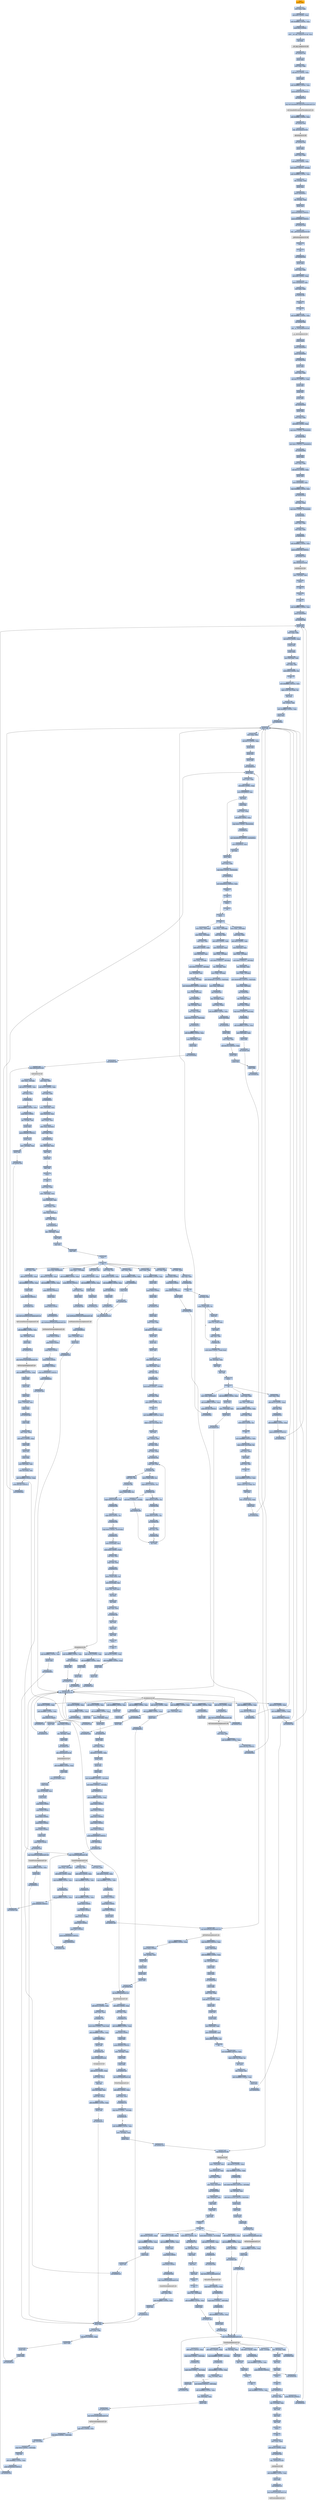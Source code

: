 digraph G {
node[shape=rectangle,style=filled,fillcolor=lightsteelblue,color=lightsteelblue]
bgcolor="transparent"
a0x004011f0pushl_ebp[label="start\npushl %ebp",color="lightgrey",fillcolor="orange"];
a0x004011f1movl_esp_ebp[label="0x004011f1\nmovl %esp, %ebp"];
a0x004011f3subl_0x8UINT8_esp[label="0x004011f3\nsubl $0x8<UINT8>, %esp"];
a0x004011f6addl_0xfffffff4UINT8_esp[label="0x004011f6\naddl $0xfffffff4<UINT8>, %esp"];
a0x004011f9pushl_0x2UINT8[label="0x004011f9\npushl $0x2<UINT8>"];
a0x004011fbmovl___set_app_type_msvcrt_dll_eax[label="0x004011fb\nmovl __set_app_type@msvcrt.dll, %eax"];
a0x00401200call_eax[label="0x00401200\ncall %eax"];
a__set_app_type_msvcrt_dll[label="__set_app_type@msvcrt.dll",color="lightgrey",fillcolor="lightgrey"];
a0x00401202call_0x00401180[label="0x00401202\ncall 0x00401180"];
a0x00401180pushl_ebp[label="0x00401180\npushl %ebp"];
a0x00401181movl_esp_ebp[label="0x00401181\nmovl %esp, %ebp"];
a0x00401183subl_0x14UINT8_esp[label="0x00401183\nsubl $0x14<UINT8>, %esp"];
a0x00401186pushl_ebx[label="0x00401186\npushl %ebx"];
a0x00401187addl_0xfffffff4UINT8_esp[label="0x00401187\naddl $0xfffffff4<UINT8>, %esp"];
a0x0040118apushl_0x4010c0UINT32[label="0x0040118a\npushl $0x4010c0<UINT32>"];
a0x0040118fcall_0x00407a70[label="0x0040118f\ncall 0x00407a70"];
a0x00407a70jmp_SetUnhandledExceptionFilter_kernel32_dll[label="0x00407a70\njmp SetUnhandledExceptionFilter@kernel32.dll"];
SetUnhandledExceptionFilter_kernel32_dll[label="SetUnhandledExceptionFilter@kernel32.dll",color="lightgrey",fillcolor="lightgrey"];
a0x00401194addl_0xfffffffcUINT8_esp[label="0x00401194\naddl $0xfffffffc<UINT8>, %esp"];
a0x00401197call_0x004079e0[label="0x00401197\ncall 0x004079e0"];
a0x004079e0jmp__fpreset_msvcrt_dll[label="0x004079e0\njmp _fpreset@msvcrt.dll"];
a_fpreset_msvcrt_dll[label="_fpreset@msvcrt.dll",color="lightgrey",fillcolor="lightgrey"];
a0x0040119ccall_0x00401000[label="0x0040119c\ncall 0x00401000"];
a0x00401000pushl_ebp[label="0x00401000\npushl %ebp"];
a0x00401001movl_esp_ebp[label="0x00401001\nmovl %esp, %ebp"];
a0x00401003subl_0x18UINT8_esp[label="0x00401003\nsubl $0x18<UINT8>, %esp"];
a0x00401006movl_0x0UINT32__4ebp_[label="0x00401006\nmovl $0x0<UINT32>, -4(%ebp)"];
a0x0040100daddl_0xfffffff4UINT8_esp[label="0x0040100d\naddl $0xfffffff4<UINT8>, %esp"];
a0x00401010leal__4ebp__eax[label="0x00401010\nleal -4(%ebp), %eax"];
a0x00401013pushl_eax[label="0x00401013\npushl %eax"];
a0x00401014pushl_0x0040902c[label="0x00401014\npushl 0x0040902c"];
a0x0040101aleal__8ebp__eax[label="0x0040101a\nleal -8(%ebp), %eax"];
a0x0040101dpushl_eax[label="0x0040101d\npushl %eax"];
a0x0040101epushl_0x409004UINT32[label="0x0040101e\npushl $0x409004<UINT32>"];
a0x00401023pushl_0x409000UINT32[label="0x00401023\npushl $0x409000<UINT32>"];
a0x00401028call_0x00407a00[label="0x00401028\ncall 0x00407a00"];
a0x00407a00jmp___getmainargs_msvcrt_dll[label="0x00407a00\njmp __getmainargs@msvcrt.dll"];
a__getmainargs_msvcrt_dll[label="__getmainargs@msvcrt.dll",color="lightgrey",fillcolor="lightgrey"];
a0x0040102dleave_[label="0x0040102d\nleave "];
a0x0040102eret[label="0x0040102e\nret"];
a0x004011a1call_0x00401030[label="0x004011a1\ncall 0x00401030"];
a0x00401030pushl_ebp[label="0x00401030\npushl %ebp"];
a0x00401031movl_esp_ebp[label="0x00401031\nmovl %esp, %ebp"];
a0x00401033subl_0x8UINT8_esp[label="0x00401033\nsubl $0x8<UINT8>, %esp"];
a0x00401036movl_0x00409030_edx[label="0x00401036\nmovl 0x00409030, %edx"];
a0x0040103ctestl_edx_edx[label="0x0040103c\ntestl %edx, %edx"];
a0x0040103eje_0x004010bb[label="0x0040103e\nje 0x004010bb"];
a0x004010bbleave_[label="0x004010bb\nleave "];
a0x004010bcret[label="0x004010bc\nret"];
a0x004011a6addl_0xfffffffcUINT8_esp[label="0x004011a6\naddl $0xfffffffc<UINT8>, %esp"];
a0x004011a9call_0x004079d8[label="0x004011a9\ncall 0x004079d8"];
a0x004079d8jmp___p__environ_msvcrt_dll[label="0x004079d8\njmp __p__environ@msvcrt.dll"];
a__p__environ_msvcrt_dll[label="__p__environ@msvcrt.dll",color="lightgrey",fillcolor="lightgrey"];
a0x004011aepushl_eax_[label="0x004011ae\npushl (%eax)"];
a0x004011b0pushl_0x00409004[label="0x004011b0\npushl 0x00409004"];
a0x004011b6pushl_0x00409000[label="0x004011b6\npushl 0x00409000"];
a0x004011bccall_0x00402fd4[label="0x004011bc\ncall 0x00402fd4"];
a0x00402fd4pushl_ebp[label="0x00402fd4\npushl %ebp"];
a0x00402fd5movl_esp_ebp[label="0x00402fd5\nmovl %esp, %ebp"];
a0x00402fd7subl_0x12cUINT32_esp[label="0x00402fd7\nsubl $0x12c<UINT32>, %esp"];
a0x00402fddpushl_edi[label="0x00402fdd\npushl %edi"];
a0x00402fdepushl_esi[label="0x00402fde\npushl %esi"];
a0x00402fdfpushl_ebx[label="0x00402fdf\npushl %ebx"];
a0x00402fe0call_0x00403850[label="0x00402fe0\ncall 0x00403850"];
a0x00403850pushl_ebp[label="0x00403850\npushl %ebp"];
a0x00403851movl_esp_ebp[label="0x00403851\nmovl %esp, %ebp"];
a0x00403853subl_0x8UINT8_esp[label="0x00403853\nsubl $0x8<UINT8>, %esp"];
a0x00403856cmpl_0x0UINT8_0x00409038[label="0x00403856\ncmpl $0x0<UINT8>, 0x00409038"];
a0x0040385djne_0x0040386e[label="0x0040385d\njne 0x0040386e"];
a0x0040385fmovl_0x1UINT32_0x00409038[label="0x0040385f\nmovl $0x1<UINT32>, 0x00409038"];
a0x00403869call_0x00403800[label="0x00403869\ncall 0x00403800"];
a0x00403800pushl_ebp[label="0x00403800\npushl %ebp"];
a0x00403801movl_esp_ebp[label="0x00403801\nmovl %esp, %ebp"];
a0x00403803subl_0x14UINT8_esp[label="0x00403803\nsubl $0x14<UINT8>, %esp"];
a0x00403806pushl_ebx[label="0x00403806\npushl %ebx"];
a0x00403807movl_0x00408660_eax[label="0x00403807\nmovl 0x00408660, %eax"];
a0x0040380ccmpl_0xffffffffUINT8_eax[label="0x0040380c\ncmpl $0xffffffff<UINT8>, %eax"];
a0x0040380fjne_0x0040382a[label="0x0040380f\njne 0x0040382a"];
a0x00403811xorl_eax_eax[label="0x00403811\nxorl %eax, %eax"];
a0x00403813cmpl_0x0UINT8_0x00408664[label="0x00403813\ncmpl $0x0<UINT8>, 0x00408664"];
a0x0040381aje_0x0040382a[label="0x0040381a\nje 0x0040382a"];
a0x0040382amovl_eax_ebx[label="0x0040382a\nmovl %eax, %ebx"];
a0x0040382ctestl_ebx_ebx[label="0x0040382c\ntestl %ebx, %ebx"];
a0x0040382eje_0x0040383c[label="0x0040382e\nje 0x0040383c"];
a0x0040383caddl_0xfffffff4UINT8_esp[label="0x0040383c\naddl $0xfffffff4<UINT8>, %esp"];
a0x0040383fpushl_0x4037d0UINT32[label="0x0040383f\npushl $0x4037d0<UINT32>"];
a0x00403844call_0x00407a50[label="0x00403844\ncall 0x00407a50"];
a0x00407a50jmp_atexit_msvcrt_dll[label="0x00407a50\njmp atexit@msvcrt.dll"];
atexit_msvcrt_dll[label="atexit@msvcrt.dll",color="lightgrey",fillcolor="lightgrey"];
a0x00403849movl__24ebp__ebx[label="0x00403849\nmovl -24(%ebp), %ebx"];
a0x0040384cleave_[label="0x0040384c\nleave "];
a0x0040384dret[label="0x0040384d\nret"];
a0x0040386eleave_[label="0x0040386e\nleave "];
a0x0040386fret[label="0x0040386f\nret"];
a0x00402fe5addl_0xfffffff4UINT8_esp[label="0x00402fe5\naddl $0xfffffff4<UINT8>, %esp"];
a0x00402fe8pushl_0x00409008[label="0x00402fe8\npushl 0x00409008"];
a0x00402feecall_0x00401280[label="0x00402fee\ncall 0x00401280"];
a0x00401280pushl_ebp[label="0x00401280\npushl %ebp"];
a0x00401281movl_esp_ebp[label="0x00401281\nmovl %esp, %ebp"];
a0x00401283subl_0x10UINT8_esp[label="0x00401283\nsubl $0x10<UINT8>, %esp"];
a0x00401286pushl_edi[label="0x00401286\npushl %edi"];
a0x00401287pushl_ebx[label="0x00401287\npushl %ebx"];
a0x00401288movl_0x8ebp__ebx[label="0x00401288\nmovl 0x8(%ebp), %ebx"];
a0x0040128bmovl_ebx_edi[label="0x0040128b\nmovl %ebx, %edi"];
a0x0040128dmovb_0x0UINT8_al[label="0x0040128d\nmovb $0x0<UINT8>, %al"];
a0x0040128fcld_[label="0x0040128f\ncld "];
a0x00401290movl_0xffffffffUINT32_ecx[label="0x00401290\nmovl $0xffffffff<UINT32>, %ecx"];
a0x00401295repnz_scasb_es_edi__al[label="0x00401295\nrepnz scasb %es:(%edi), %al"];
a0x00401297notl_ecx[label="0x00401297\nnotl %ecx"];
a0x00401299leal__1ecx__edi[label="0x00401299\nleal -1(%ecx), %edi"];
a0x0040129caddl_0xfffffff4UINT8_esp[label="0x0040129c\naddl $0xfffffff4<UINT8>, %esp"];
a0x0040129fpushl_ecx[label="0x0040129f\npushl %ecx"];
a0x004012a0call_0x004039cc[label="0x004012a0\ncall 0x004039cc"];
a0x004039ccpushl_ebp[label="0x004039cc\npushl %ebp"];
a0x004039cdmovl_esp_ebp[label="0x004039cd\nmovl %esp, %ebp"];
a0x004039cfsubl_0x7cUINT8_esp[label="0x004039cf\nsubl $0x7c<UINT8>, %esp"];
a0x004039d2pushl_edi[label="0x004039d2\npushl %edi"];
a0x004039d3pushl_esi[label="0x004039d3\npushl %esi"];
a0x004039d4pushl_ebx[label="0x004039d4\npushl %ebx"];
a0x004039d5call_0x00406104[label="0x004039d5\ncall 0x00406104"];
a0x00406104pushl_ebp[label="0x00406104\npushl %ebp"];
a0x00406105movl_esp_ebp[label="0x00406105\nmovl %esp, %ebp"];
a0x00406107subl_0x8UINT8_esp[label="0x00406107\nsubl $0x8<UINT8>, %esp"];
a0x0040610amovl_0x00409054_eax[label="0x0040610a\nmovl 0x00409054, %eax"];
a0x0040610fcall_eax[label="0x0040610f\ncall %eax"];
a0x00406174pushl_ebp[label="0x00406174\npushl %ebp"];
a0x00406175movl_esp_ebp[label="0x00406175\nmovl %esp, %ebp"];
a0x00406177subl_0x8UINT8_esp[label="0x00406177\nsubl $0x8<UINT8>, %esp"];
a0x0040617acmpl_0x0UINT8_0x00409068[label="0x0040617a\ncmpl $0x0<UINT8>, 0x00409068"];
a0x00406181je_0x004061ea[label="0x00406181\nje 0x004061ea"];
a0x004061eamovl_0x406200UINT32_0x00409054[label="0x004061ea\nmovl $0x406200<UINT32>, 0x00409054"];
a0x004061f4movl_0x00409054_eax[label="0x004061f4\nmovl 0x00409054, %eax"];
a0x004061f9call_eax[label="0x004061f9\ncall %eax"];
a0x00406200pushl_ebp[label="0x00406200\npushl %ebp"];
a0x00406201movl_esp_ebp[label="0x00406201\nmovl %esp, %ebp"];
a0x00406203cmpl_0x0UINT8_0x0040a0d4[label="0x00406203\ncmpl $0x0<UINT8>, 0x0040a0d4"];
a0x0040620ajne_0x00406244[label="0x0040620a\njne 0x00406244"];
a0x00406244movl_0x40a0c4UINT32_eax[label="0x00406244\nmovl $0x40a0c4<UINT32>, %eax"];
a0x00406249leave_[label="0x00406249\nleave "];
a0x0040624aret[label="0x0040624a\nret"];
a0x004061fbleave_[label="0x004061fb\nleave "];
a0x004061fcret[label="0x004061fc\nret"];
a0x00406111leave_[label="0x00406111\nleave "];
a0x00406112ret[label="0x00406112\nret"];
a0x004039damovl_eax__108ebp_[label="0x004039da\nmovl %eax, -108(%ebp)"];
a0x004039ddmovl_eax_edx[label="0x004039dd\nmovl %eax, %edx"];
a0x004039dfaddl_0x4UINT8_edx[label="0x004039df\naddl $0x4<UINT8>, %edx"];
a0x004039e2movl_0x4eax__eax[label="0x004039e2\nmovl 0x4(%eax), %eax"];
a0x004039e5movl_eax__32ebp_[label="0x004039e5\nmovl %eax, -32(%ebp)"];
a0x004039e8movl_0x0UINT32__28ebp_[label="0x004039e8\nmovl $0x0<UINT32>, -28(%ebp)"];
a0x004039efleal__24ebp__eax[label="0x004039ef\nleal -24(%ebp), %eax"];
a0x004039f2movl_ebp__24ebp_[label="0x004039f2\nmovl %ebp, -24(%ebp)"];
a0x004039f5movl_0x403a01UINT32_0x4eax_[label="0x004039f5\nmovl $0x403a01<UINT32>, 0x4(%eax)"];
a0x004039fcmovl_esp_0x8eax_[label="0x004039fc\nmovl %esp, 0x8(%eax)"];
a0x004039ffjmp_0x00403a03[label="0x004039ff\njmp 0x00403a03"];
a0x00403a03leal__32ebp__eax[label="0x00403a03\nleal -32(%ebp), %eax"];
a0x00403a06movl_eax_edx_[label="0x00403a06\nmovl %eax, (%edx)"];
a0x00403a08addl_0xfffffff4UINT8_esp[label="0x00403a08\naddl $0xfffffff4<UINT8>, %esp"];
a0x00403a0bpushl_0x8ebp_[label="0x00403a0b\npushl 0x8(%ebp)"];
a0x00403a0ecall_0x004044bc[label="0x00403a0e\ncall 0x004044bc"];
a0x004044bcpushl_ebp[label="0x004044bc\npushl %ebp"];
a0x004044bdmovl_esp_ebp[label="0x004044bd\nmovl %esp, %ebp"];
a0x004044bfsubl_0x10cUINT32_esp[label="0x004044bf\nsubl $0x10c<UINT32>, %esp"];
a0x004044c5pushl_edi[label="0x004044c5\npushl %edi"];
a0x004044c6pushl_esi[label="0x004044c6\npushl %esi"];
a0x004044c7pushl_ebx[label="0x004044c7\npushl %ebx"];
a0x004044c8call_0x00406104[label="0x004044c8\ncall 0x00406104"];
a0x004044cdmovl_eax__244ebp_[label="0x004044cd\nmovl %eax, -244(%ebp)"];
a0x004044d3movl_eax__232ebp_[label="0x004044d3\nmovl %eax, -232(%ebp)"];
a0x004044d9movl_eax_edx[label="0x004044d9\nmovl %eax, %edx"];
a0x004044dbaddl_0x4UINT8_edx[label="0x004044db\naddl $0x4<UINT8>, %edx"];
a0x004044demovl_0x4eax__eax[label="0x004044de\nmovl 0x4(%eax), %eax"];
a0x004044e1movl_eax__32ebp_[label="0x004044e1\nmovl %eax, -32(%ebp)"];
a0x004044e4movl_0x0UINT32__28ebp_[label="0x004044e4\nmovl $0x0<UINT32>, -28(%ebp)"];
a0x004044ebleal__24ebp__eax[label="0x004044eb\nleal -24(%ebp), %eax"];
a0x004044eemovl_ebp__24ebp_[label="0x004044ee\nmovl %ebp, -24(%ebp)"];
a0x004044f1movl_0x404500UINT32_0x4eax_[label="0x004044f1\nmovl $0x404500<UINT32>, 0x4(%eax)"];
a0x004044f8movl_esp_0x8eax_[label="0x004044f8\nmovl %esp, 0x8(%eax)"];
a0x004044fbjmp_0x00404505[label="0x004044fb\njmp 0x00404505"];
a0x00404505leal__32ebp__eax[label="0x00404505\nleal -32(%ebp), %eax"];
a0x00404508movl_eax_edx_[label="0x00404508\nmovl %eax, (%edx)"];
a0x0040450acmpl_0x0UINT8_0x8ebp_[label="0x0040450a\ncmpl $0x0<UINT8>, 0x8(%ebp)"];
a0x0040450ejne_0x00404517[label="0x0040450e\njne 0x00404517"];
a0x00404517addl_0xfffffff4UINT8_esp[label="0x00404517\naddl $0xfffffff4<UINT8>, %esp"];
a0x0040451amovl_0x8ebp__edx[label="0x0040451a\nmovl 0x8(%ebp), %edx"];
a0x0040451dpushl_edx[label="0x0040451d\npushl %edx"];
a0x0040451ejmp_0x004046a9[label="0x0040451e\njmp 0x004046a9"];
a0x004046a9call_0x00407a48[label="0x004046a9\ncall 0x00407a48"];
a0x00407a48jmp_malloc_msvcrt_dll[label="0x00407a48\njmp malloc@msvcrt.dll"];
malloc_msvcrt_dll[label="malloc@msvcrt.dll",color="lightgrey",fillcolor="lightgrey"];
a0x004046aemovl_eax_edx[label="0x004046ae\nmovl %eax, %edx"];
a0x004046b0addl_0x10UINT8_esp[label="0x004046b0\naddl $0x10<UINT8>, %esp"];
a0x004046b3testl_edx_edx[label="0x004046b3\ntestl %edx, %edx"];
a0x004046b5je_0x00404523[label="0x004046b5\nje 0x00404523"];
a0x004046bbmovl__244ebp__ecx[label="0x004046bb\nmovl -244(%ebp), %ecx"];
a0x004046c1movl_0x4ecx__eax[label="0x004046c1\nmovl 0x4(%ecx), %eax"];
a0x004046c4movl_eax__eax[label="0x004046c4\nmovl (%eax), %eax"];
a0x004046c6movl_eax_0x4ecx_[label="0x004046c6\nmovl %eax, 0x4(%ecx)"];
a0x004046c9movl_edx_eax[label="0x004046c9\nmovl %edx, %eax"];
a0x004046cbjmp_0x004047b5[label="0x004046cb\njmp 0x004047b5"];
a0x004047b5leal__280ebp__esp[label="0x004047b5\nleal -280(%ebp), %esp"];
a0x004047bbpopl_ebx[label="0x004047bb\npopl %ebx"];
a0x004047bcpopl_esi[label="0x004047bc\npopl %esi"];
a0x004047bdpopl_edi[label="0x004047bd\npopl %edi"];
a0x004047beleave_[label="0x004047be\nleave "];
a0x004047bfret[label="0x004047bf\nret"];
a0x00403a13movl_eax_edx[label="0x00403a13\nmovl %eax, %edx"];
a0x00403a15movl__108ebp__ecx[label="0x00403a15\nmovl -108(%ebp), %ecx"];
a0x00403a18movl_0x4ecx__eax[label="0x00403a18\nmovl 0x4(%ecx), %eax"];
a0x00403a1bmovl_eax__eax[label="0x00403a1b\nmovl (%eax), %eax"];
a0x00403a1dmovl_eax_0x4ecx_[label="0x00403a1d\nmovl %eax, 0x4(%ecx)"];
a0x00403a20movl_edx_eax[label="0x00403a20\nmovl %edx, %eax"];
a0x00403a22jmp_0x00403ae0[label="0x00403a22\njmp 0x00403ae0"];
a0x00403ae0leal__136ebp__esp[label="0x00403ae0\nleal -136(%ebp), %esp"];
a0x00403ae6popl_ebx[label="0x00403ae6\npopl %ebx"];
a0x00403ae7popl_esi[label="0x00403ae7\npopl %esi"];
a0x00403ae8popl_edi[label="0x00403ae8\npopl %edi"];
a0x00403ae9leave_[label="0x00403ae9\nleave "];
a0x00403aearet[label="0x00403aea\nret"];
a0x004012a5xorl_edx_edx[label="0x004012a5\nxorl %edx, %edx"];
a0x004012a7cmpl_edi_edx[label="0x004012a7\ncmpl %edi, %edx"];
a0x004012a9jnl_0x004012bd[label="0x004012a9\njnl 0x004012bd"];
a0x004012abnop_[label="0x004012ab\nnop "];
a0x004012acleal_esi__esi[label="0x004012ac\nleal (%esi), %esi"];
a0x004012b0movb_edxebx__cl[label="0x004012b0\nmovb (%edx,%ebx), %cl"];
a0x004012b3decb_cl[label="0x004012b3\ndecb %cl"];
a0x004012b5movb_cl_edxeax_[label="0x004012b5\nmovb %cl, (%edx,%eax)"];
a0x004012b8incl_edx[label="0x004012b8\nincl %edx"];
a0x004012b9cmpl_edi_edx[label="0x004012b9\ncmpl %edi, %edx"];
a0x004012bbjl_0x004012b0[label="0x004012bb\njl 0x004012b0"];
a0x004012bdmovb_0x0UINT8_edxeax_[label="0x004012bd\nmovb $0x0<UINT8>, (%edx,%eax)"];
a0x004012c1leal__24ebp__esp[label="0x004012c1\nleal -24(%ebp), %esp"];
a0x004012c4popl_ebx[label="0x004012c4\npopl %ebx"];
a0x004012c5popl_edi[label="0x004012c5\npopl %edi"];
a0x004012c6leave_[label="0x004012c6\nleave "];
a0x004012c7ret[label="0x004012c7\nret"];
a0x00402ff3movl_eax_0x0040a000[label="0x00402ff3\nmovl %eax, 0x0040a000"];
a0x00402ff8addl_0xfffffff4UINT8_esp[label="0x00402ff8\naddl $0xfffffff4<UINT8>, %esp"];
a0x00402ffbpushl_0x104UINT32[label="0x00402ffb\npushl $0x104<UINT32>"];
a0x00403000call_0x004039cc[label="0x00403000\ncall 0x004039cc"];
a0x00403005movl_eax_0x0040a034[label="0x00403005\nmovl %eax, 0x0040a034"];
a0x0040300aaddl_0x20UINT8_esp[label="0x0040300a\naddl $0x20<UINT8>, %esp"];
a0x0040300daddl_0xfffffffcUINT8_esp[label="0x0040300d\naddl $0xfffffffc<UINT8>, %esp"];
a0x00403010pushl_0x104UINT32[label="0x00403010\npushl $0x104<UINT32>"];
a0x00403015pushl_eax[label="0x00403015\npushl %eax"];
a0x00403016pushl_0x0UINT8[label="0x00403016\npushl $0x0<UINT8>"];
a0x00403018call_0x00407b20[label="0x00403018\ncall 0x00407b20"];
a0x00407b20jmp_GetModuleFileNameA_kernel32_dll[label="0x00407b20\njmp GetModuleFileNameA@kernel32.dll"];
GetModuleFileNameA_kernel32_dll[label="GetModuleFileNameA@kernel32.dll",color="lightgrey",fillcolor="lightgrey"];
a0x0040301dpushl_0x0UINT8[label="0x0040301d\npushl $0x0<UINT8>"];
a0x0040301fpushl_0x0UINT8[label="0x0040301f\npushl $0x0<UINT8>"];
a0x00403021pushl_0x3UINT8[label="0x00403021\npushl $0x3<UINT8>"];
a0x00403023pushl_0x0UINT8[label="0x00403023\npushl $0x0<UINT8>"];
a0x00403025pushl_0x1UINT8[label="0x00403025\npushl $0x1<UINT8>"];
a0x00403027pushl_0x80000000UINT32[label="0x00403027\npushl $0x80000000<UINT32>"];
a0x0040302cpushl_0x0040a034[label="0x0040302c\npushl 0x0040a034"];
a0x00403032call_0x00407ab8[label="0x00403032\ncall 0x00407ab8"];
a0x00407ab8jmp_CreateFileA_kernel32_dll[label="0x00407ab8\njmp CreateFileA@kernel32.dll"];
CreateFileA_kernel32_dll[label="CreateFileA@kernel32.dll",color="lightgrey",fillcolor="lightgrey"];
a0x00403037movl_eax_ebx[label="0x00403037\nmovl %eax, %ebx"];
a0x00403039addl_0x4UINT8_esp[label="0x00403039\naddl $0x4<UINT8>, %esp"];
a0x0040303ccmpl_0xffffffffUINT8_ebx[label="0x0040303c\ncmpl $0xffffffff<UINT8>, %ebx"];
a0x0040303fje_0x004037a5[label="0x0040303f\nje 0x004037a5"];
a0x00403045pushl_0x2UINT8[label="0x00403045\npushl $0x2<UINT8>"];
a0x00403047pushl_0x0UINT8[label="0x00403047\npushl $0x0<UINT8>"];
a0x00403049pushl_0x0UINT8[label="0x00403049\npushl $0x0<UINT8>"];
a0x0040304bpushl_ebx[label="0x0040304b\npushl %ebx"];
a0x0040304ccall_0x00407a80[label="0x0040304c\ncall 0x00407a80"];
a0x00407a80jmp_SetFilePointer_kernel32_dll[label="0x00407a80\njmp SetFilePointer@kernel32.dll"];
SetFilePointer_kernel32_dll[label="SetFilePointer@kernel32.dll",color="lightgrey",fillcolor="lightgrey"];
a0x00403051cmpl_0x8e00UINT32_eax[label="0x00403051\ncmpl $0x8e00<UINT32>, %eax"];
a0x00403056setne__249ebp_[label="0x00403056\nsetne -249(%ebp)"];
a0x0040305daddl_0xfffffff8UINT8_esp[label="0x0040305d\naddl $0xfffffff8<UINT8>, %esp"];
a0x00403060leal__241ebp__eax[label="0x00403060\nleal -241(%ebp), %eax"];
a0x00403066pushl_eax[label="0x00403066\npushl %eax"];
a0x00403067pushl_ebx[label="0x00403067\npushl %ebx"];
a0x00403068call_0x004016a8[label="0x00403068\ncall 0x004016a8"];
a0x004016a8pushl_ebp[label="0x004016a8\npushl %ebp"];
a0x004016a9movl_esp_ebp[label="0x004016a9\nmovl %esp, %ebp"];
a0x004016absubl_0x1cUINT8_esp[label="0x004016ab\nsubl $0x1c<UINT8>, %esp"];
a0x004016aepushl_edi[label="0x004016ae\npushl %edi"];
a0x004016afpushl_esi[label="0x004016af\npushl %esi"];
a0x004016b0pushl_ebx[label="0x004016b0\npushl %ebx"];
a0x004016b1movl_0x8ebp__ebx[label="0x004016b1\nmovl 0x8(%ebp), %ebx"];
a0x004016b4movl_0x00409008_edi[label="0x004016b4\nmovl 0x00409008, %edi"];
a0x004016bamovb_0x0UINT8_al[label="0x004016ba\nmovb $0x0<UINT8>, %al"];
a0x004016bccld_[label="0x004016bc\ncld "];
a0x004016bdmovl_0xffffffffUINT32_ecx[label="0x004016bd\nmovl $0xffffffff<UINT32>, %ecx"];
a0x004016c2repnz_scasb_es_edi__al[label="0x004016c2\nrepnz scasb %es:(%edi), %al"];
a0x004016c4notl_ecx[label="0x004016c4\nnotl %ecx"];
a0x004016c6leal__1ecx__esi[label="0x004016c6\nleal -1(%ecx), %esi"];
a0x004016c9addl_0xfffffff4UINT8_esp[label="0x004016c9\naddl $0xfffffff4<UINT8>, %esp"];
a0x004016ccpushl_ecx[label="0x004016cc\npushl %ecx"];
a0x004016cdcall_0x004039cc[label="0x004016cd\ncall 0x004039cc"];
a0x004016d2movl_eax_edi[label="0x004016d2\nmovl %eax, %edi"];
a0x004016d4pushl_0x0UINT8[label="0x004016d4\npushl $0x0<UINT8>"];
a0x004016d6pushl_0x0UINT8[label="0x004016d6\npushl $0x0<UINT8>"];
a0x004016d8pushl_0x610UINT32[label="0x004016d8\npushl $0x610<UINT32>"];
a0x004016ddpushl_ebx[label="0x004016dd\npushl %ebx"];
a0x004016decall_0x00407a80[label="0x004016de\ncall 0x00407a80"];
a0x004016e3addl_0xfffffff4UINT8_esp[label="0x004016e3\naddl $0xfffffff4<UINT8>, %esp"];
a0x004016e6pushl_0x0UINT8[label="0x004016e6\npushl $0x0<UINT8>"];
a0x004016e8leal__4ebp__eax[label="0x004016e8\nleal -4(%ebp), %eax"];
a0x004016ebpushl_eax[label="0x004016eb\npushl %eax"];
a0x004016ecpushl_esi[label="0x004016ec\npushl %esi"];
a0x004016edpushl_edi[label="0x004016ed\npushl %edi"];
a0x004016eepushl_ebx[label="0x004016ee\npushl %ebx"];
a0x004016efcall_0x00407a88[label="0x004016ef\ncall 0x00407a88"];
a0x00407a88jmp_ReadFile_kernel32_dll[label="0x00407a88\njmp ReadFile@kernel32.dll"];
ReadFile_kernel32_dll[label="ReadFile@kernel32.dll",color="lightgrey",fillcolor="lightgrey"];
a0x004016f4addl_0x1cUINT8_esp[label="0x004016f4\naddl $0x1c<UINT8>, %esp"];
a0x004016f7testl_eax_eax[label="0x004016f7\ntestl %eax, %eax"];
a0x004016f9je_0x00401728[label="0x004016f9\nje 0x00401728"];
a0x004016fbmovb_0x0UINT8_esiedi_[label="0x004016fb\nmovb $0x0<UINT8>, (%esi,%edi)"];
a0x004016ffaddl_0xfffffff8UINT8_esp[label="0x004016ff\naddl $0xfffffff8<UINT8>, %esp"];
a0x00401702pushl_0x00409008[label="0x00401702\npushl 0x00409008"];
a0x00401708pushl_edi[label="0x00401708\npushl %edi"];
a0x00401709call_0x00407a38[label="0x00401709\ncall 0x00407a38"];
a0x00407a38jmp_strcmp_msvcrt_dll[label="0x00407a38\njmp strcmp@msvcrt.dll"];
strcmp_msvcrt_dll[label="strcmp@msvcrt.dll",color="lightgrey",fillcolor="lightgrey"];
a0x0040170eaddl_0x10UINT8_esp[label="0x0040170e\naddl $0x10<UINT8>, %esp"];
a0x00401711testl_eax_eax[label="0x00401711\ntestl %eax, %eax"];
a0x00401713sete_dl[label="0x00401713\nsete %dl"];
a0x00401716movl_0xcebp__eax[label="0x00401716\nmovl 0xc(%ebp), %eax"];
a0x00401719movb_dl_eax_[label="0x00401719\nmovb %dl, (%eax)"];
a0x0040171baddl_0xfffffff4UINT8_esp[label="0x0040171b\naddl $0xfffffff4<UINT8>, %esp"];
a0x0040171epushl_edi[label="0x0040171e\npushl %edi"];
a0x0040171fcall_0x0040387c[label="0x0040171f\ncall 0x0040387c"];
a0x0040387cpushl_ebp[label="0x0040387c\npushl %ebp"];
a0x0040387dmovl_esp_ebp[label="0x0040387d\nmovl %esp, %ebp"];
a0x0040387fsubl_0x7cUINT8_esp[label="0x0040387f\nsubl $0x7c<UINT8>, %esp"];
a0x00403882pushl_edi[label="0x00403882\npushl %edi"];
a0x00403883pushl_esi[label="0x00403883\npushl %esi"];
a0x00403884pushl_ebx[label="0x00403884\npushl %ebx"];
a0x00403885call_0x00406104[label="0x00403885\ncall 0x00406104"];
a0x0040388amovl_eax__104ebp_[label="0x0040388a\nmovl %eax, -104(%ebp)"];
a0x0040388dmovl_eax_edx[label="0x0040388d\nmovl %eax, %edx"];
a0x0040388faddl_0x4UINT8_edx[label="0x0040388f\naddl $0x4<UINT8>, %edx"];
a0x00403892movl_0x4eax__eax[label="0x00403892\nmovl 0x4(%eax), %eax"];
a0x00403895movl_eax__32ebp_[label="0x00403895\nmovl %eax, -32(%ebp)"];
a0x00403898movl_0x0UINT32__28ebp_[label="0x00403898\nmovl $0x0<UINT32>, -28(%ebp)"];
a0x0040389fleal__24ebp__eax[label="0x0040389f\nleal -24(%ebp), %eax"];
a0x004038a2movl_ebp__24ebp_[label="0x004038a2\nmovl %ebp, -24(%ebp)"];
a0x004038a5movl_0x4038b1UINT32_0x4eax_[label="0x004038a5\nmovl $0x4038b1<UINT32>, 0x4(%eax)"];
a0x004038acmovl_esp_0x8eax_[label="0x004038ac\nmovl %esp, 0x8(%eax)"];
a0x004038afjmp_0x004038b3[label="0x004038af\njmp 0x004038b3"];
a0x004038b3leal__32ebp__eax[label="0x004038b3\nleal -32(%ebp), %eax"];
a0x004038b6movl_eax_edx_[label="0x004038b6\nmovl %eax, (%edx)"];
a0x004038b8cmpl_0x0UINT8_0x8ebp_[label="0x004038b8\ncmpl $0x0<UINT8>, 0x8(%ebp)"];
a0x004038bcje_0x004038ca[label="0x004038bc\nje 0x004038ca"];
a0x004038beaddl_0xfffffff4UINT8_esp[label="0x004038be\naddl $0xfffffff4<UINT8>, %esp"];
a0x004038c1movl_0x8ebp__edx[label="0x004038c1\nmovl 0x8(%ebp), %edx"];
a0x004038c4pushl_edx[label="0x004038c4\npushl %edx"];
a0x004038c5call_0x00407a40[label="0x004038c5\ncall 0x00407a40"];
a0x00407a40jmp_free_msvcrt_dll[label="0x00407a40\njmp free@msvcrt.dll"];
free_msvcrt_dll[label="free@msvcrt.dll",color="lightgrey",fillcolor="lightgrey"];
a0x004038camovl__104ebp__ecx[label="0x004038ca\nmovl -104(%ebp), %ecx"];
a0x004038cdmovl_0x4ecx__eax[label="0x004038cd\nmovl 0x4(%ecx), %eax"];
a0x004038d0movl_eax__eax[label="0x004038d0\nmovl (%eax), %eax"];
a0x004038d2movl_eax_0x4ecx_[label="0x004038d2\nmovl %eax, 0x4(%ecx)"];
a0x004038d5jmp_0x00403980[label="0x004038d5\njmp 0x00403980"];
a0x00403980leal__136ebp__esp[label="0x00403980\nleal -136(%ebp), %esp"];
a0x00403986popl_ebx[label="0x00403986\npopl %ebx"];
a0x00403987popl_esi[label="0x00403987\npopl %esi"];
a0x00403988popl_edi[label="0x00403988\npopl %edi"];
a0x00403989leave_[label="0x00403989\nleave "];
a0x0040398aret[label="0x0040398a\nret"];
a0x00401724movb_0x1UINT8_al[label="0x00401724\nmovb $0x1<UINT8>, %al"];
a0x00401726jmp_0x00401733[label="0x00401726\njmp 0x00401733"];
a0x00401733leal__40ebp__esp[label="0x00401733\nleal -40(%ebp), %esp"];
a0x00401736popl_ebx[label="0x00401736\npopl %ebx"];
a0x00401737popl_esi[label="0x00401737\npopl %esi"];
a0x00401738popl_edi[label="0x00401738\npopl %edi"];
a0x00401739leave_[label="0x00401739\nleave "];
a0x0040173aret[label="0x0040173a\nret"];
a0x0040306dmovb_al__250ebp_[label="0x0040306d\nmovb %al, -250(%ebp)"];
a0x00403073addl_0xfffffff4UINT8_esp[label="0x00403073\naddl $0xfffffff4<UINT8>, %esp"];
a0x00403076pushl_ebx[label="0x00403076\npushl %ebx"];
a0x00403077call_0x00407ad0[label="0x00403077\ncall 0x00407ad0"];
a0x00407ad0jmp_CloseHandle_kernel32_dll[label="0x00407ad0\njmp CloseHandle@kernel32.dll"];
CloseHandle_kernel32_dll[label="CloseHandle@kernel32.dll",color="lightgrey",fillcolor="lightgrey"];
a0x0040307caddl_0x1cUINT8_esp[label="0x0040307c\naddl $0x1c<UINT8>, %esp"];
a0x0040307fcmpb_0x0UINT8__250ebp_[label="0x0040307f\ncmpb $0x0<UINT8>, -250(%ebp)"];
a0x00403086je_0x004037a5[label="0x00403086\nje 0x004037a5"];
a0x0040308ccmpb_0x0UINT8__241ebp_[label="0x0040308c\ncmpb $0x0<UINT8>, -241(%ebp)"];
a0x00403093je_0x004037a5[label="0x00403093\nje 0x004037a5"];
a0x00403099movl_0x94UINT32__160ebp_[label="0x00403099\nmovl $0x94<UINT32>, -160(%ebp)"];
a0x004030a3addl_0xfffffff4UINT8_esp[label="0x004030a3\naddl $0xfffffff4<UINT8>, %esp"];
a0x004030a6leal__160ebp__eax[label="0x004030a6\nleal -160(%ebp), %eax"];
a0x004030acpushl_eax[label="0x004030ac\npushl %eax"];
a0x004030adcall_0x00407b28[label="0x004030ad\ncall 0x00407b28"];
a0x00407b28jmp_GetVersionExA_kernel32_dll[label="0x00407b28\njmp GetVersionExA@kernel32.dll"];
GetVersionExA_kernel32_dll[label="GetVersionExA@kernel32.dll",color="lightgrey",fillcolor="lightgrey"];
a0x004030b2addl_0xcUINT8_esp[label="0x004030b2\naddl $0xc<UINT8>, %esp"];
a0x004030b5cmpl_0x2UINT8__144ebp_[label="0x004030b5\ncmpl $0x2<UINT8>, -144(%ebp)"];
a0x004030bcsete__251ebp_[label="0x004030bc\nsete -251(%ebp)"];
a0x004030c3cmpl_0x4UINT8__156ebp_[label="0x004030c3\ncmpl $0x4<UINT8>, -156(%ebp)"];
a0x004030caseta_bl[label="0x004030ca\nseta %bl"];
a0x004030cdaddl_0xfffffff4UINT8_esp[label="0x004030cd\naddl $0xfffffff4<UINT8>, %esp"];
a0x004030d0pushl_0x402f2dUINT32[label="0x004030d0\npushl $0x402f2d<UINT32>"];
a0x004030d5call_0x00401280[label="0x004030d5\ncall 0x00401280"];
a0x004030damovl_eax_esi[label="0x004030da\nmovl %eax, %esi"];
a0x004030dcaddl_0x10UINT8_esp[label="0x004030dc\naddl $0x10<UINT8>, %esp"];
a0x004030dftestb_bl_bl[label="0x004030df\ntestb %bl, %bl"];
a0x004030e1je_0x0040315e[label="0x004030e1\nje 0x0040315e"];
a0x004030e3addl_0xfffffff4UINT8_esp[label="0x004030e3\naddl $0xfffffff4<UINT8>, %esp"];
a0x004030e6pushl_0x402f25UINT32[label="0x004030e6\npushl $0x402f25<UINT32>"];
a0x004030ebcall_0x00401280[label="0x004030eb\ncall 0x00401280"];
a0x004030f0movl_eax_ebx[label="0x004030f0\nmovl %eax, %ebx"];
a0x004030f2movl_esi__256ebp_[label="0x004030f2\nmovl %esi, -256(%ebp)"];
a0x004030f8addl_0xfffffff4UINT8_esp[label="0x004030f8\naddl $0xfffffff4<UINT8>, %esp"];
a0x004030fbmovl_ebx_edi[label="0x004030fb\nmovl %ebx, %edi"];
a0x004030fdmovb_0x0UINT8_al[label="0x004030fd\nmovb $0x0<UINT8>, %al"];
a0x004030ffcld_[label="0x004030ff\ncld "];
a0x00403100movl_0xffffffffUINT32_ecx[label="0x00403100\nmovl $0xffffffff<UINT32>, %ecx"];
a0x00403105repnz_scasb_es_edi__al[label="0x00403105\nrepnz scasb %es:(%edi), %al"];
a0x00403107movl_ecx_edx[label="0x00403107\nmovl %ecx, %edx"];
a0x00403109notl_edx[label="0x00403109\nnotl %edx"];
a0x0040310bmovl_esi_edi[label="0x0040310b\nmovl %esi, %edi"];
a0x0040310dcld_[label="0x0040310d\ncld "];
a0x0040310emovl_0xffffffffUINT32_ecx[label="0x0040310e\nmovl $0xffffffff<UINT32>, %ecx"];
a0x00403113repnz_scasb_es_edi__al[label="0x00403113\nrepnz scasb %es:(%edi), %al"];
a0x00403115notl_ecx[label="0x00403115\nnotl %ecx"];
a0x00403117leal__1edxecx__eax[label="0x00403117\nleal -1(%edx,%ecx), %eax"];
a0x0040311bpushl_eax[label="0x0040311b\npushl %eax"];
a0x0040311ccall_0x004039cc[label="0x0040311c\ncall 0x004039cc"];
a0x00403121movl_eax_esi[label="0x00403121\nmovl %eax, %esi"];
a0x00403123addl_0x20UINT8_esp[label="0x00403123\naddl $0x20<UINT8>, %esp"];
a0x00403126addl_0xfffffff8UINT8_esp[label="0x00403126\naddl $0xfffffff8<UINT8>, %esp"];
a0x00403129pushl_ebx[label="0x00403129\npushl %ebx"];
a0x0040312apushl_esi[label="0x0040312a\npushl %esi"];
a0x0040312bcall_0x00407a28[label="0x0040312b\ncall 0x00407a28"];
a0x00407a28jmp_strcpy_msvcrt_dll[label="0x00407a28\njmp strcpy@msvcrt.dll"];
strcpy_msvcrt_dll[label="strcpy@msvcrt.dll",color="lightgrey",fillcolor="lightgrey"];
a0x00403130addl_0xfffffff4UINT8_esp[label="0x00403130\naddl $0xfffffff4<UINT8>, %esp"];
a0x00403133pushl_ebx[label="0x00403133\npushl %ebx"];
a0x00403134call_0x0040387c[label="0x00403134\ncall 0x0040387c"];
a0x00403139addl_0x20UINT8_esp[label="0x00403139\naddl $0x20<UINT8>, %esp"];
a0x0040313caddl_0xfffffff8UINT8_esp[label="0x0040313c\naddl $0xfffffff8<UINT8>, %esp"];
a0x0040313fmovl__256ebp__eax[label="0x0040313f\nmovl -256(%ebp), %eax"];
a0x00403145pushl_eax[label="0x00403145\npushl %eax"];
a0x00403146pushl_esi[label="0x00403146\npushl %esi"];
a0x00403147call_0x00407a20[label="0x00403147\ncall 0x00407a20"];
a0x00407a20jmp_strcat_msvcrt_dll[label="0x00407a20\njmp strcat@msvcrt.dll"];
strcat_msvcrt_dll[label="strcat@msvcrt.dll",color="lightgrey",fillcolor="lightgrey"];
a0x0040314caddl_0xfffffff4UINT8_esp[label="0x0040314c\naddl $0xfffffff4<UINT8>, %esp"];
a0x0040314fmovl__256ebp__ecx[label="0x0040314f\nmovl -256(%ebp), %ecx"];
a0x00403155pushl_ecx[label="0x00403155\npushl %ecx"];
a0x00403156call_0x0040387c[label="0x00403156\ncall 0x0040387c"];
a0x0040315baddl_0x20UINT8_esp[label="0x0040315b\naddl $0x20<UINT8>, %esp"];
a0x0040315eaddl_0xfffffffcUINT8_esp[label="0x0040315e\naddl $0xfffffffc<UINT8>, %esp"];
a0x00403161pushl_esi[label="0x00403161\npushl %esi"];
a0x00403162pushl_0x0UINT8[label="0x00403162\npushl $0x0<UINT8>"];
a0x00403164pushl_0x0UINT8[label="0x00403164\npushl $0x0<UINT8>"];
a0x00403166call_0x00407b30[label="0x00403166\ncall 0x00407b30"];
a0x00407b30jmp_CreateMutexA_kernel32_dll[label="0x00407b30\njmp CreateMutexA@kernel32.dll"];
CreateMutexA_kernel32_dll[label="CreateMutexA@kernel32.dll",color="lightgrey",fillcolor="lightgrey"];
a0x0040316bmovl_eax_ebx[label="0x0040316b\nmovl %eax, %ebx"];
a0x0040316daddl_0xfffffff8UINT8_esp[label="0x0040316d\naddl $0xfffffff8<UINT8>, %esp"];
a0x00403170pushl_esi[label="0x00403170\npushl %esi"];
a0x00403171call_0x0040387c[label="0x00403171\ncall 0x0040387c"];
a0x00403176movb_0x0UINT8__257ebp_[label="0x00403176\nmovb $0x0<UINT8>, -257(%ebp)"];
a0x0040317daddl_0x10UINT8_esp[label="0x0040317d\naddl $0x10<UINT8>, %esp"];
a0x00403180testl_ebx_ebx[label="0x00403180\ntestl %ebx, %ebx"];
a0x00403182je_0x00403190[label="0x00403182\nje 0x00403190"];
a0x00403184call_0x00407b00[label="0x00403184\ncall 0x00407b00"];
a0x00407b00jmp_GetLastError_kernel32_dll[label="0x00407b00\njmp GetLastError@kernel32.dll"];
GetLastError_kernel32_dll[label="GetLastError@kernel32.dll",color="lightgrey",fillcolor="lightgrey"];
a0x00403189cmpl_0xb7UINT32_eax[label="0x00403189\ncmpl $0xb7<UINT32>, %eax"];
a0x0040318ejne_0x00403197[label="0x0040318e\njne 0x00403197"];
a0x00403197cmpb_0x0UINT8__249ebp_[label="0x00403197\ncmpb $0x0<UINT8>, -249(%ebp)"];
a0x0040319eje_0x004031b1[label="0x0040319e\nje 0x004031b1"];
a0x004031a0addl_0xfffffff4UINT8_esp[label="0x004031a0\naddl $0xfffffff4<UINT8>, %esp"];
a0x004031a3pushl_ebx[label="0x004031a3\npushl %ebx"];
a0x004031a4call_0x00407ad0[label="0x004031a4\ncall 0x00407ad0"];
a0x004031a9addl_0xcUINT8_esp[label="0x004031a9\naddl $0xc<UINT8>, %esp"];
a0x004031acjmp_0x0040340c[label="0x004031ac\njmp 0x0040340c"];
a0x0040340caddl_0xfffffff4UINT8_esp[label="0x0040340c\naddl $0xfffffff4<UINT8>, %esp"];
a0x0040340fpushl_0x104UINT32[label="0x0040340f\npushl $0x104<UINT32>"];
a0x00403414call_0x004039cc[label="0x00403414\ncall 0x004039cc"];
a0x00403419movl_eax__276ebp_[label="0x00403419\nmovl %eax, -276(%ebp)"];
a0x0040341faddl_0xfffffff8UINT8_esp[label="0x0040341f\naddl $0xfffffff8<UINT8>, %esp"];
a0x00403422pushl_0x104UINT32[label="0x00403422\npushl $0x104<UINT32>"];
a0x00403427movl_eax_ecx[label="0x00403427\nmovl %eax, %ecx"];
a0x00403429pushl_ecx[label="0x00403429\npushl %ecx"];
a0x0040342acall_0x00407b60[label="0x0040342a\ncall 0x00407b60"];
a0x00407b60jmp_GetWindowsDirectoryA_kernel32_dll[label="0x00407b60\njmp GetWindowsDirectoryA@kernel32.dll"];
GetWindowsDirectoryA_kernel32_dll[label="GetWindowsDirectoryA@kernel32.dll",color="lightgrey",fillcolor="lightgrey"];
a0x0040342fpushl_0x00409014[label="0x0040342f\npushl 0x00409014"];
a0x00403435movl__276ebp__eax[label="0x00403435\nmovl -276(%ebp), %eax"];
a0x0040343bpushl_eax[label="0x0040343b\npushl %eax"];
a0x0040343ccall_0x00407a20[label="0x0040343c\ncall 0x00407a20"];
a0x00403441addl_0x20UINT8_esp[label="0x00403441\naddl $0x20<UINT8>, %esp"];
a0x00403444addl_0xfffffff4UINT8_esp[label="0x00403444\naddl $0xfffffff4<UINT8>, %esp"];
a0x00403447pushl_0x402f86UINT32[label="0x00403447\npushl $0x402f86<UINT32>"];
a0x0040344ccall_0x00401280[label="0x0040344c\ncall 0x00401280"];
a0x00403451addl_0xfffffff8UINT8_esp[label="0x00403451\naddl $0xfffffff8<UINT8>, %esp"];
a0x00403454pushl_eax[label="0x00403454\npushl %eax"];
a0x00403455movl__276ebp__ecx[label="0x00403455\nmovl -276(%ebp), %ecx"];
a0x0040345bpushl_ecx[label="0x0040345b\npushl %ecx"];
a0x0040345ccall_0x00407a20[label="0x0040345c\ncall 0x00407a20"];
a0x00403461addl_0x20UINT8_esp[label="0x00403461\naddl $0x20<UINT8>, %esp"];
a0x00403464addl_0xfffffff4UINT8_esp[label="0x00403464\naddl $0xfffffff4<UINT8>, %esp"];
a0x00403467movl__276ebp__eax[label="0x00403467\nmovl -276(%ebp), %eax"];
a0x0040346dpushl_eax[label="0x0040346d\npushl %eax"];
a0x0040346ecall_0x00402300[label="0x0040346e\ncall 0x00402300"];
a0x00402300pushl_ebp[label="0x00402300\npushl %ebp"];
a0x00402301movl_esp_ebp[label="0x00402301\nmovl %esp, %ebp"];
a0x00402303subl_0x2cUINT8_esp[label="0x00402303\nsubl $0x2c<UINT8>, %esp"];
a0x00402306pushl_edi[label="0x00402306\npushl %edi"];
a0x00402307pushl_esi[label="0x00402307\npushl %esi"];
a0x00402308pushl_ebx[label="0x00402308\npushl %ebx"];
a0x00402309movl_0xffffffffUINT32__20ebp_[label="0x00402309\nmovl $0xffffffff<UINT32>, -20(%ebp)"];
a0x00402310movl_0x0UINT32__24ebp_[label="0x00402310\nmovl $0x0<UINT32>, -24(%ebp)"];
a0x00402317jmp_0x00402520[label="0x00402317\njmp 0x00402520"];
a0x00402520addl_0xfffffffcUINT8_esp[label="0x00402520\naddl $0xfffffffc<UINT8>, %esp"];
a0x00402523pushl_0x0UINT8[label="0x00402523\npushl $0x0<UINT8>"];
a0x00402525pushl_0x4UINT8[label="0x00402525\npushl $0x4<UINT8>"];
a0x00402527pushl_0x2UINT8[label="0x00402527\npushl $0x2<UINT8>"];
a0x00402529pushl_0x0UINT8[label="0x00402529\npushl $0x0<UINT8>"];
a0x0040252bpushl_0x0UINT8[label="0x0040252b\npushl $0x0<UINT8>"];
a0x0040252dpushl_0x40000000UINT32[label="0x0040252d\npushl $0x40000000<UINT32>"];
a0x00402532pushl_0x8ebp_[label="0x00402532\npushl 0x8(%ebp)"];
a0x00402535call_0x00407ab8[label="0x00402535\ncall 0x00407ab8"];
a0x0040253amovl_eax_ebx[label="0x0040253a\nmovl %eax, %ebx"];
a0x0040253caddl_0x4UINT8_esp[label="0x0040253c\naddl $0x4<UINT8>, %esp"];
a0x0040253fcmpl_0xffffffffUINT8_ebx[label="0x0040253f\ncmpl $0xffffffff<UINT8>, %ebx"];
a0x00402542je_0x00402570[label="0x00402542\nje 0x00402570"];
a0x00402544addl_0xfffffffcUINT8_esp[label="0x00402544\naddl $0xfffffffc<UINT8>, %esp"];
a0x00402547pushl_0x0UINT8[label="0x00402547\npushl $0x0<UINT8>"];
a0x00402549pushl_0x0UINT8[label="0x00402549\npushl $0x0<UINT8>"];
a0x0040254bpushl_0x3UINT8[label="0x0040254b\npushl $0x3<UINT8>"];
a0x0040254dpushl_0x0UINT8[label="0x0040254d\npushl $0x0<UINT8>"];
a0x0040254fpushl_0x1UINT8[label="0x0040254f\npushl $0x1<UINT8>"];
a0x00402551pushl_0x80000000UINT32[label="0x00402551\npushl $0x80000000<UINT32>"];
a0x00402556pushl_0x0040a034[label="0x00402556\npushl 0x0040a034"];
a0x0040255ccall_0x00407ab8[label="0x0040255c\ncall 0x00407ab8"];
a0x00402561movl_eax__20ebp_[label="0x00402561\nmovl %eax, -20(%ebp)"];
a0x00402564addl_0x4UINT8_esp[label="0x00402564\naddl $0x4<UINT8>, %esp"];
a0x00402567cmpl_0xffffffffUINT8_eax[label="0x00402567\ncmpl $0xffffffff<UINT8>, %eax"];
a0x0040256ajne_0x00402320[label="0x0040256a\njne 0x00402320"];
a0x00402320addl_0xfffffff4UINT8_esp[label="0x00402320\naddl $0xfffffff4<UINT8>, %esp"];
a0x00402323pushl_0x8a00UINT32[label="0x00402323\npushl $0x8a00<UINT32>"];
a0x00402328call_0x00407a48[label="0x00402328\ncall 0x00407a48"];
a0x0040232dmovl_eax__24ebp_[label="0x0040232d\nmovl %eax, -24(%ebp)"];
a0x00402330addl_0x10UINT8_esp[label="0x00402330\naddl $0x10<UINT8>, %esp"];
a0x00402333testl_eax_eax[label="0x00402333\ntestl %eax, %eax"];
a0x00402335je_0x00402585[label="0x00402335\nje 0x00402585"];
a0x0040233baddl_0xfffffff4UINT8_esp[label="0x0040233b\naddl $0xfffffff4<UINT8>, %esp"];
a0x0040233epushl_0x0UINT8[label="0x0040233e\npushl $0x0<UINT8>"];
a0x00402340leal__4ebp__edi[label="0x00402340\nleal -4(%ebp), %edi"];
a0x00402343pushl_edi[label="0x00402343\npushl %edi"];
a0x00402344pushl_0x8a00UINT32[label="0x00402344\npushl $0x8a00<UINT32>"];
a0x00402349pushl_eax[label="0x00402349\npushl %eax"];
a0x0040234amovl__20ebp__eax[label="0x0040234a\nmovl -20(%ebp), %eax"];
a0x0040234dpushl_eax[label="0x0040234d\npushl %eax"];
a0x0040234ecall_0x00407a88[label="0x0040234e\ncall 0x00407a88"];
a0x00402353addl_0xcUINT8_esp[label="0x00402353\naddl $0xc<UINT8>, %esp"];
a0x00402356testl_eax_eax[label="0x00402356\ntestl %eax, %eax"];
a0x00402358je_0x00402570[label="0x00402358\nje 0x00402570"];
a0x0040235eaddl_0xfffffff4UINT8_esp[label="0x0040235e\naddl $0xfffffff4<UINT8>, %esp"];
a0x00402361pushl_0x0UINT8[label="0x00402361\npushl $0x0<UINT8>"];
a0x00402363pushl_edi[label="0x00402363\npushl %edi"];
a0x00402364pushl_0x8a00UINT32[label="0x00402364\npushl $0x8a00<UINT32>"];
a0x00402369movl__24ebp__eax[label="0x00402369\nmovl -24(%ebp), %eax"];
a0x0040236cpushl_eax[label="0x0040236c\npushl %eax"];
a0x0040236dpushl_ebx[label="0x0040236d\npushl %ebx"];
a0x0040236ecall_0x00407aa0[label="0x0040236e\ncall 0x00407aa0"];
a0x00407aa0jmp_WriteFile_kernel32_dll[label="0x00407aa0\njmp WriteFile@kernel32.dll"];
WriteFile_kernel32_dll[label="WriteFile@kernel32.dll",color="lightgrey",fillcolor="lightgrey"];
a0x00402373addl_0xcUINT8_esp[label="0x00402373\naddl $0xc<UINT8>, %esp"];
a0x00402376testl_eax_eax[label="0x00402376\ntestl %eax, %eax"];
a0x00402378je_0x00402570[label="0x00402378\nje 0x00402570"];
a0x00402570cmpl_0x0UINT8__24ebp_[label="0x00402570\ncmpl $0x0<UINT8>, -24(%ebp)"];
a0x00402574je_0x00402585[label="0x00402574\nje 0x00402585"];
a0x00402576addl_0xfffffff4UINT8_esp[label="0x00402576\naddl $0xfffffff4<UINT8>, %esp"];
a0x00402579movl__24ebp__eax[label="0x00402579\nmovl -24(%ebp), %eax"];
a0x0040257cpushl_eax[label="0x0040257c\npushl %eax"];
a0x0040257dcall_0x00407a40[label="0x0040257d\ncall 0x00407a40"];
a0x00402582addl_0x10UINT8_esp[label="0x00402582\naddl $0x10<UINT8>, %esp"];
a0x00402585cmpl_0xffffffffUINT8_ebx[label="0x00402585\ncmpl $0xffffffff<UINT8>, %ebx"];
a0x00402588je_0x004025b0[label="0x00402588\nje 0x004025b0"];
a0x0040258amovl_0x97805000UINT32__16ebp_[label="0x0040258a\nmovl $0x97805000<UINT32>, -16(%ebp)"];
a0x00402591leal__16ebp__eax[label="0x00402591\nleal -16(%ebp), %eax"];
a0x00402594movl_0x1c12cc6UINT32_0x4eax_[label="0x00402594\nmovl $0x1c12cc6<UINT32>, 0x4(%eax)"];
a0x0040259bpushl_eax[label="0x0040259b\npushl %eax"];
a0x0040259cpushl_eax[label="0x0040259c\npushl %eax"];
a0x0040259dpushl_eax[label="0x0040259d\npushl %eax"];
a0x0040259epushl_ebx[label="0x0040259e\npushl %ebx"];
a0x0040259fcall_0x00407ac8[label="0x0040259f\ncall 0x00407ac8"];
a0x00407ac8jmp_SetFileTime_kernel32_dll[label="0x00407ac8\njmp SetFileTime@kernel32.dll"];
SetFileTime_kernel32_dll[label="SetFileTime@kernel32.dll",color="lightgrey",fillcolor="lightgrey"];
a0x004025a4addl_0xfffffff4UINT8_esp[label="0x004025a4\naddl $0xfffffff4<UINT8>, %esp"];
a0x004025a7pushl_ebx[label="0x004025a7\npushl %ebx"];
a0x004025a8call_0x00407ad0[label="0x004025a8\ncall 0x00407ad0"];
a0x004025adaddl_0xcUINT8_esp[label="0x004025ad\naddl $0xc<UINT8>, %esp"];
a0x004025b0cmpl_0xffffffffUINT8__20ebp_[label="0x004025b0\ncmpl $0xffffffff<UINT8>, -20(%ebp)"];
a0x004025b4je_0x004025c2[label="0x004025b4\nje 0x004025c2"];
a0x004025b6addl_0xfffffff4UINT8_esp[label="0x004025b6\naddl $0xfffffff4<UINT8>, %esp"];
a0x004025b9movl__20ebp__eax[label="0x004025b9\nmovl -20(%ebp), %eax"];
a0x004025bcpushl_eax[label="0x004025bc\npushl %eax"];
a0x004025bdcall_0x00407ad0[label="0x004025bd\ncall 0x00407ad0"];
a0x004025c2leal__56ebp__esp[label="0x004025c2\nleal -56(%ebp), %esp"];
a0x004025c5popl_ebx[label="0x004025c5\npopl %ebx"];
a0x004025c6popl_esi[label="0x004025c6\npopl %esi"];
a0x004025c7popl_edi[label="0x004025c7\npopl %edi"];
a0x004025c8leave_[label="0x004025c8\nleave "];
a0x004025c9ret[label="0x004025c9\nret"];
a0x00403473addl_0xfffffff4UINT8_esp[label="0x00403473\naddl $0xfffffff4<UINT8>, %esp"];
a0x00403476pushl_0x104UINT32[label="0x00403476\npushl $0x104<UINT32>"];
a0x0040347bcall_0x004039cc[label="0x0040347b\ncall 0x004039cc"];
a0x00403480movl_eax_esi[label="0x00403480\nmovl %eax, %esi"];
a0x00403482addl_0x20UINT8_esp[label="0x00403482\naddl $0x20<UINT8>, %esp"];
a0x00403485addl_0xfffffff8UINT8_esp[label="0x00403485\naddl $0xfffffff8<UINT8>, %esp"];
a0x00403488pushl_0x0040901c[label="0x00403488\npushl 0x0040901c"];
a0x0040348epushl_esi[label="0x0040348e\npushl %esi"];
a0x0040348fcall_0x00407a28[label="0x0040348f\ncall 0x00407a28"];
a0x00403494addl_0xfffffff8UINT8_esp[label="0x00403494\naddl $0xfffffff8<UINT8>, %esp"];
a0x00403497pushl_0x0040a034[label="0x00403497\npushl 0x0040a034"];
a0x0040349dpushl_esi[label="0x0040349d\npushl %esi"];
a0x0040349ecall_0x00407a20[label="0x0040349e\ncall 0x00407a20"];
a0x004034a3addl_0x20UINT8_esp[label="0x004034a3\naddl $0x20<UINT8>, %esp"];
a0x004034a6addl_0xfffffff8UINT8_esp[label="0x004034a6\naddl $0xfffffff8<UINT8>, %esp"];
a0x004034a9pushl_0x0040901c[label="0x004034a9\npushl 0x0040901c"];
a0x004034afpushl_esi[label="0x004034af\npushl %esi"];
a0x004034b0call_0x00407a20[label="0x004034b0\ncall 0x00407a20"];
a0x004034b5addl_0xfffffff8UINT8_esp[label="0x004034b5\naddl $0xfffffff8<UINT8>, %esp"];
a0x004034b8pushl_0x00409018[label="0x004034b8\npushl 0x00409018"];
a0x004034bepushl_esi[label="0x004034be\npushl %esi"];
a0x004034bfcall_0x00407a20[label="0x004034bf\ncall 0x00407a20"];
a0x004034c4addl_0x20UINT8_esp[label="0x004034c4\naddl $0x20<UINT8>, %esp"];
a0x004034c7call_0x00407b38[label="0x004034c7\ncall 0x00407b38"];
a0x00407b38jmp_GetCommandLineA_kernel32_dll[label="0x00407b38\njmp GetCommandLineA@kernel32.dll"];
GetCommandLineA_kernel32_dll[label="GetCommandLineA@kernel32.dll",color="lightgrey",fillcolor="lightgrey"];
a0x004034ccmovl_eax_edi[label="0x004034cc\nmovl %eax, %edi"];
a0x004034ceaddl_0xfffffff4UINT8_esp[label="0x004034ce\naddl $0xfffffff4<UINT8>, %esp"];
a0x004034d1pushl_0x104UINT32[label="0x004034d1\npushl $0x104<UINT32>"];
a0x004034d6call_0x004039cc[label="0x004034d6\ncall 0x004039cc"];
a0x004034dbmovl_eax_ebx[label="0x004034db\nmovl %eax, %ebx"];
a0x004034ddaddl_0xfffffffcUINT8_esp[label="0x004034dd\naddl $0xfffffffc<UINT8>, %esp"];
a0x004034e0pushl_ebx[label="0x004034e0\npushl %ebx"];
a0x004034e1pushl_0x0UINT8[label="0x004034e1\npushl $0x0<UINT8>"];
a0x004034e3pushl_edi[label="0x004034e3\npushl %edi"];
a0x004034e4call_0x00401330[label="0x004034e4\ncall 0x00401330"];
a0x00401330pushl_ebp[label="0x00401330\npushl %ebp"];
a0x00401331movl_esp_ebp[label="0x00401331\nmovl %esp, %ebp"];
a0x00401333subl_0x1cUINT8_esp[label="0x00401333\nsubl $0x1c<UINT8>, %esp"];
a0x00401336pushl_edi[label="0x00401336\npushl %edi"];
a0x00401337pushl_esi[label="0x00401337\npushl %esi"];
a0x00401338pushl_ebx[label="0x00401338\npushl %ebx"];
a0x00401339movl_0x8ebp__ebx[label="0x00401339\nmovl 0x8(%ebp), %ebx"];
a0x0040133cmovl_0xcebp__esi[label="0x0040133c\nmovl 0xc(%ebp), %esi"];
a0x0040133ftestl_esi_esi[label="0x0040133f\ntestl %esi, %esi"];
a0x00401341je_0x00401346[label="0x00401341\nje 0x00401346"];
a0x00401346movb_0x0UINT8__1ebp_[label="0x00401346\nmovb $0x0<UINT8>, -1(%ebp)"];
a0x0040134amovl_ebx_edi[label="0x0040134a\nmovl %ebx, %edi"];
a0x0040134cmovb_0x0UINT8_al[label="0x0040134c\nmovb $0x0<UINT8>, %al"];
a0x0040134ecld_[label="0x0040134e\ncld "];
a0x0040134fmovl_0xffffffffUINT32_ecx[label="0x0040134f\nmovl $0xffffffff<UINT32>, %ecx"];
a0x00401354repnz_scasb_es_edi__al[label="0x00401354\nrepnz scasb %es:(%edi), %al"];
a0x00401356notl_ecx[label="0x00401356\nnotl %ecx"];
a0x00401358leal__1ecx__edi[label="0x00401358\nleal -1(%ecx), %edi"];
a0x0040135bxorl_ecx_ecx[label="0x0040135b\nxorl %ecx, %ecx"];
a0x0040135dxorl_edx_edx[label="0x0040135d\nxorl %edx, %edx"];
a0x0040135fjmp_0x0040136a[label="0x0040135f\njmp 0x0040136a"];
a0x0040136acmpl_edi_edx[label="0x0040136a\ncmpl %edi, %edx"];
a0x0040136cjnl_0x0040138e[label="0x0040136c\njnl 0x0040138e"];
a0x0040136emovb_edxebx__al[label="0x0040136e\nmovb (%edx,%ebx), %al"];
a0x00401371cmpb_0x22UINT8_al[label="0x00401371\ncmpb $0x22<UINT8>, %al"];
a0x00401373jne_0x00401380[label="0x00401373\njne 0x00401380"];
a0x00401375xorb_0x1UINT8__1ebp_[label="0x00401375\nxorb $0x1<UINT8>, -1(%ebp)"];
a0x00401379jmp_0x00401369[label="0x00401379\njmp 0x00401369"];
a0x00401369incl_edx[label="0x00401369\nincl %edx"];
a0x00401380cmpb_0x20UINT8_al[label="0x00401380\ncmpb $0x20<UINT8>, %al"];
a0x00401382je_0x00401388[label="0x00401382\nje 0x00401388"];
a0x00401384cmpb_0x9UINT8_al[label="0x00401384\ncmpb $0x9<UINT8>, %al"];
a0x00401386jne_0x00401361[label="0x00401386\njne 0x00401361"];
a0x00401361testl_esi_esi[label="0x00401361\ntestl %esi, %esi"];
a0x00401363je_0x00401369[label="0x00401363\nje 0x00401369"];
a0x0040138etestl_esi_esi[label="0x0040138e\ntestl %esi, %esi"];
a0x00401390je_0x00401399[label="0x00401390\nje 0x00401399"];
a0x00401399movb_edxebx__al[label="0x00401399\nmovb (%edx,%ebx), %al"];
a0x0040139ccmpb_0x20UINT8_al[label="0x0040139c\ncmpb $0x20<UINT8>, %al"];
a0x0040139eje_0x00401398[label="0x0040139e\nje 0x00401398"];
a0x004013a0cmpb_0x9UINT8_al[label="0x004013a0\ncmpb $0x9<UINT8>, %al"];
a0x004013a2je_0x00401398[label="0x004013a2\nje 0x00401398"];
a0x004013a4cmpl_0x0UINT8_0x10ebp_[label="0x004013a4\ncmpl $0x0<UINT8>, 0x10(%ebp)"];
a0x004013a8je_0x004013c5[label="0x004013a8\nje 0x004013c5"];
a0x004013aamovl_0x10ebp__esi[label="0x004013aa\nmovl 0x10(%ebp), %esi"];
a0x004013admovb_0x0UINT8_esi_[label="0x004013ad\nmovb $0x0<UINT8>, (%esi)"];
a0x004013b0xorl_ecx_ecx[label="0x004013b0\nxorl %ecx, %ecx"];
a0x004013b2cmpl_edi_edx[label="0x004013b2\ncmpl %edi, %edx"];
a0x004013b4jg_0x004013c5[label="0x004013b4\njg 0x004013c5"];
a0x004013b6movb_edxebx__al[label="0x004013b6\nmovb (%edx,%ebx), %al"];
a0x004013b9movl_0x10ebp__esi[label="0x004013b9\nmovl 0x10(%ebp), %esi"];
a0x004013bcmovb_al_ecxesi_[label="0x004013bc\nmovb %al, (%ecx,%esi)"];
a0x004013bfincl_ecx[label="0x004013bf\nincl %ecx"];
a0x004013c0incl_edx[label="0x004013c0\nincl %edx"];
a0x004013c1cmpl_edi_edx[label="0x004013c1\ncmpl %edi, %edx"];
a0x004013c3jle_0x004013b6[label="0x004013c3\njle 0x004013b6"];
a0x004013c5popl_ebx[label="0x004013c5\npopl %ebx"];
a0x004013c6popl_esi[label="0x004013c6\npopl %esi"];
a0x004013c7popl_edi[label="0x004013c7\npopl %edi"];
a0x004013c8leave_[label="0x004013c8\nleave "];
a0x004013c9ret[label="0x004013c9\nret"];
a0x004034e9addl_0x20UINT8_esp[label="0x004034e9\naddl $0x20<UINT8>, %esp"];
a0x004034ecaddl_0xfffffff8UINT8_esp[label="0x004034ec\naddl $0xfffffff8<UINT8>, %esp"];
a0x004034efpushl_ebx[label="0x004034ef\npushl %ebx"];
a0x004034f0pushl_esi[label="0x004034f0\npushl %esi"];
a0x004034f1call_0x00407a20[label="0x004034f1\ncall 0x00407a20"];
a0x004034f6addl_0xfffffff4UINT8_esp[label="0x004034f6\naddl $0xfffffff4<UINT8>, %esp"];
a0x004034f9pushl_0x104UINT32[label="0x004034f9\npushl $0x104<UINT32>"];
a0x004034fecall_0x004039cc[label="0x004034fe\ncall 0x004039cc"];
a0x00403503movl_eax_edi[label="0x00403503\nmovl %eax, %edi"];
a0x00403505addl_0x20UINT8_esp[label="0x00403505\naddl $0x20<UINT8>, %esp"];
a0x00403508addl_0xfffffff8UINT8_esp[label="0x00403508\naddl $0xfffffff8<UINT8>, %esp"];
a0x0040350bpushl_edi[label="0x0040350b\npushl %edi"];
a0x0040350cpushl_0x104UINT32[label="0x0040350c\npushl $0x104<UINT32>"];
a0x00403511call_0x00407b50[label="0x00403511\ncall 0x00407b50"];
a0x00407b50jmp_GetCurrentDirectoryA_kernel32_dll[label="0x00407b50\njmp GetCurrentDirectoryA@kernel32.dll"];
GetCurrentDirectoryA_kernel32_dll[label="GetCurrentDirectoryA@kernel32.dll",color="lightgrey",fillcolor="lightgrey"];
a0x00403516addl_0xfffffffcUINT8_esp[label="0x00403516\naddl $0xfffffffc<UINT8>, %esp"];
a0x00403519leal__240ebp__ebx[label="0x00403519\nleal -240(%ebp), %ebx"];
a0x0040351fpushl_ebx[label="0x0040351f\npushl %ebx"];
a0x00403520call_0x00407b58[label="0x00403520\ncall 0x00407b58"];
a0x00407b58jmp_GetStartupInfoA_kernel32_dll[label="0x00407b58\njmp GetStartupInfoA@kernel32.dll"];
GetStartupInfoA_kernel32_dll[label="GetStartupInfoA@kernel32.dll",color="lightgrey",fillcolor="lightgrey"];
a0x00403525addl_0xfffffffcUINT8_esp[label="0x00403525\naddl $0xfffffffc<UINT8>, %esp"];
a0x00403528pushl_ebx[label="0x00403528\npushl %ebx"];
a0x00403529pushl_edi[label="0x00403529\npushl %edi"];
a0x0040352apushl_esi[label="0x0040352a\npushl %esi"];
a0x0040352bmovl__276ebp__ecx[label="0x0040352b\nmovl -276(%ebp), %ecx"];
a0x00403531pushl_ecx[label="0x00403531\npushl %ecx"];
a0x00403532call_0x00402e68[label="0x00403532\ncall 0x00402e68"];
a0x00402e68pushl_ebp[label="0x00402e68\npushl %ebp"];
a0x00402e69movl_esp_ebp[label="0x00402e69\nmovl %esp, %ebp"];
a0x00402e6bsubl_0x1cUINT8_esp[label="0x00402e6b\nsubl $0x1c<UINT8>, %esp"];
a0x00402e6epushl_edi[label="0x00402e6e\npushl %edi"];
a0x00402e6fpushl_esi[label="0x00402e6f\npushl %esi"];
a0x00402e70pushl_ebx[label="0x00402e70\npushl %ebx"];
a0x00402e71movl_0x8ebp__ebx[label="0x00402e71\nmovl 0x8(%ebp), %ebx"];
a0x00402e74movl_0xcebp__esi[label="0x00402e74\nmovl 0xc(%ebp), %esi"];
a0x00402e77addl_0xfffffff4UINT8_esp[label="0x00402e77\naddl $0xfffffff4<UINT8>, %esp"];
a0x00402e7apushl_0x104UINT32[label="0x00402e7a\npushl $0x104<UINT32>"];
a0x00402e7fcall_0x004039cc[label="0x00402e7f\ncall 0x004039cc"];
a0x00402e84movl_eax_edi[label="0x00402e84\nmovl %eax, %edi"];
a0x00402e86addl_0xfffffff8UINT8_esp[label="0x00402e86\naddl $0xfffffff8<UINT8>, %esp"];
a0x00402e89pushl_0x0040901c[label="0x00402e89\npushl 0x0040901c"];
a0x00402e8fpushl_edi[label="0x00402e8f\npushl %edi"];
a0x00402e90call_0x00407a28[label="0x00402e90\ncall 0x00407a28"];
a0x00402e95addl_0x20UINT8_esp[label="0x00402e95\naddl $0x20<UINT8>, %esp"];
a0x00402e98addl_0xfffffff8UINT8_esp[label="0x00402e98\naddl $0xfffffff8<UINT8>, %esp"];
a0x00402e9bpushl_ebx[label="0x00402e9b\npushl %ebx"];
a0x00402e9cpushl_edi[label="0x00402e9c\npushl %edi"];
a0x00402e9dcall_0x00407a20[label="0x00402e9d\ncall 0x00407a20"];
a0x00402ea2addl_0xfffffff8UINT8_esp[label="0x00402ea2\naddl $0xfffffff8<UINT8>, %esp"];
a0x00402ea5pushl_0x0040901c[label="0x00402ea5\npushl 0x0040901c"];
a0x00402eabpushl_edi[label="0x00402eab\npushl %edi"];
a0x00402eaccall_0x00407a20[label="0x00402eac\ncall 0x00407a20"];
a0x00402eb1addl_0x20UINT8_esp[label="0x00402eb1\naddl $0x20<UINT8>, %esp"];
a0x00402eb4addl_0xfffffff8UINT8_esp[label="0x00402eb4\naddl $0xfffffff8<UINT8>, %esp"];
a0x00402eb7pushl_0x00409018[label="0x00402eb7\npushl 0x00409018"];
a0x00402ebdpushl_edi[label="0x00402ebd\npushl %edi"];
a0x00402ebecall_0x00407a20[label="0x00402ebe\ncall 0x00407a20"];
a0x00402ec3addl_0xfffffff8UINT8_esp[label="0x00402ec3\naddl $0xfffffff8<UINT8>, %esp"];
a0x00402ec6pushl_esi[label="0x00402ec6\npushl %esi"];
a0x00402ec7pushl_edi[label="0x00402ec7\npushl %edi"];
a0x00402ec8call_0x00407a20[label="0x00402ec8\ncall 0x00407a20"];
a0x00402ecdaddl_0x20UINT8_esp[label="0x00402ecd\naddl $0x20<UINT8>, %esp"];
a0x00402ed0addl_0xfffffffcUINT8_esp[label="0x00402ed0\naddl $0xfffffffc<UINT8>, %esp"];
a0x00402ed3pushl_0x10UINT8[label="0x00402ed3\npushl $0x10<UINT8>"];
a0x00402ed5pushl_0x0UINT8[label="0x00402ed5\npushl $0x0<UINT8>"];
a0x00402ed7leal__16ebp__ebx[label="0x00402ed7\nleal -16(%ebp), %ebx"];
a0x00402edapushl_ebx[label="0x00402eda\npushl %ebx"];
a0x00402edbcall_0x00407a30[label="0x00402edb\ncall 0x00407a30"];
a0x00407a30jmp_memset_msvcrt_dll[label="0x00407a30\njmp memset@msvcrt.dll"];
memset_msvcrt_dll[label="memset@msvcrt.dll",color="lightgrey",fillcolor="lightgrey"];
a0x00402ee0addl_0xfffffff8UINT8_esp[label="0x00402ee0\naddl $0xfffffff8<UINT8>, %esp"];
a0x00402ee3pushl_ebx[label="0x00402ee3\npushl %ebx"];
a0x00402ee4movl_0x14ebp__eax[label="0x00402ee4\nmovl 0x14(%ebp), %eax"];
a0x00402ee7pushl_eax[label="0x00402ee7\npushl %eax"];
a0x00402ee8movl_0x10ebp__eax[label="0x00402ee8\nmovl 0x10(%ebp), %eax"];
a0x00402eebpushl_eax[label="0x00402eeb\npushl %eax"];
a0x00402eecpushl_0x0UINT8[label="0x00402eec\npushl $0x0<UINT8>"];
a0x00402eeepushl_0x0UINT8[label="0x00402eee\npushl $0x0<UINT8>"];
a0x00402ef0pushl_0x0UINT8[label="0x00402ef0\npushl $0x0<UINT8>"];
a0x00402ef2pushl_0x0UINT8[label="0x00402ef2\npushl $0x0<UINT8>"];
a0x00402ef4pushl_0x0UINT8[label="0x00402ef4\npushl $0x0<UINT8>"];
a0x00402ef6pushl_edi[label="0x00402ef6\npushl %edi"];
a0x00402ef7pushl_0x0UINT8[label="0x00402ef7\npushl $0x0<UINT8>"];
a0x00402ef9call_0x00407b18[label="0x00402ef9\ncall 0x00407b18"];
a0x00407b18jmp_CreateProcessA_kernel32_dll[label="0x00407b18\njmp CreateProcessA@kernel32.dll"];
CreateProcessA_kernel32_dll[label="CreateProcessA@kernel32.dll",color="lightgrey",fillcolor="lightgrey"];
a0x00402efeaddl_0xfffffffcUINT8_esp[label="0x00402efe\naddl $0xfffffffc<UINT8>, %esp"];
a0x00402f01pushl_edi[label="0x00402f01\npushl %edi"];
a0x00402f02call_0x0040387c[label="0x00402f02\ncall 0x0040387c"];
a0x00402f07addl_0x20UINT8_esp[label="0x00402f07\naddl $0x20<UINT8>, %esp"];
a0x00402f0aaddl_0xfffffff4UINT8_esp[label="0x00402f0a\naddl $0xfffffff4<UINT8>, %esp"];
a0x00402f0dpushl__16ebp_[label="0x00402f0d\npushl -16(%ebp)"];
a0x00402f10call_0x00407ad0[label="0x00402f10\ncall 0x00407ad0"];
a0x00402f15pushl__12ebp_[label="0x00402f15\npushl -12(%ebp)"];
a0x00402f18call_0x00407ad0[label="0x00402f18\ncall 0x00407ad0"];
a0x00402f1dleal__40ebp__esp[label="0x00402f1d\nleal -40(%ebp), %esp"];
a0x00402f20popl_ebx[label="0x00402f20\npopl %ebx"];
a0x00402f21popl_esi[label="0x00402f21\npopl %esi"];
a0x00402f22popl_edi[label="0x00402f22\npopl %edi"];
a0x00402f23leave_[label="0x00402f23\nleave "];
a0x00402f24ret[label="0x00402f24\nret"];
a0x00403537jmp_0x004037a5[label="0x00403537\njmp 0x004037a5"];
a0x004037a5xorl_eax_eax[label="0x004037a5\nxorl %eax, %eax"];
a0x004037a7leal__312ebp__esp[label="0x004037a7\nleal -312(%ebp), %esp"];
a0x004037adpopl_ebx[label="0x004037ad\npopl %ebx"];
a0x004037aepopl_esi[label="0x004037ae\npopl %esi"];
a0x004037afpopl_edi[label="0x004037af\npopl %edi"];
a0x004037b0leave_[label="0x004037b0\nleave "];
a0x004037b1ret[label="0x004037b1\nret"];
a0x004011c1movl_eax_ebx[label="0x004011c1\nmovl %eax, %ebx"];
a0x004011c3addl_0x20UINT8_esp[label="0x004011c3\naddl $0x20<UINT8>, %esp"];
a0x004011c6call_0x004079d0[label="0x004011c6\ncall 0x004079d0"];
a0x004079d0jmp__cexit_msvcrt_dll[label="0x004079d0\njmp _cexit@msvcrt.dll"];
a_cexit_msvcrt_dll[label="_cexit@msvcrt.dll",color="lightgrey",fillcolor="lightgrey"];
a0x004011cbaddl_0xfffffff4UINT8_esp[label="0x004011cb\naddl $0xfffffff4<UINT8>, %esp"];
a0x004011cepushl_ebx[label="0x004011ce\npushl %ebx"];
a0x004011cfcall_0x00407a78[label="0x004011cf\ncall 0x00407a78"];
a0x00407a78jmp_ExitProcess_kernel32_dll[label="0x00407a78\njmp ExitProcess@kernel32.dll"];
ExitProcess_kernel32_dll[label="ExitProcess@kernel32.dll",color="lightgrey",fillcolor="lightgrey"];
a0x004011f0pushl_ebp -> a0x004011f1movl_esp_ebp [color="#000000"];
a0x004011f1movl_esp_ebp -> a0x004011f3subl_0x8UINT8_esp [color="#000000"];
a0x004011f3subl_0x8UINT8_esp -> a0x004011f6addl_0xfffffff4UINT8_esp [color="#000000"];
a0x004011f6addl_0xfffffff4UINT8_esp -> a0x004011f9pushl_0x2UINT8 [color="#000000"];
a0x004011f9pushl_0x2UINT8 -> a0x004011fbmovl___set_app_type_msvcrt_dll_eax [color="#000000"];
a0x004011fbmovl___set_app_type_msvcrt_dll_eax -> a0x00401200call_eax [color="#000000"];
a0x00401200call_eax -> a__set_app_type_msvcrt_dll [color="#000000"];
a__set_app_type_msvcrt_dll -> a0x00401202call_0x00401180 [color="#000000"];
a0x00401202call_0x00401180 -> a0x00401180pushl_ebp [color="#000000"];
a0x00401180pushl_ebp -> a0x00401181movl_esp_ebp [color="#000000"];
a0x00401181movl_esp_ebp -> a0x00401183subl_0x14UINT8_esp [color="#000000"];
a0x00401183subl_0x14UINT8_esp -> a0x00401186pushl_ebx [color="#000000"];
a0x00401186pushl_ebx -> a0x00401187addl_0xfffffff4UINT8_esp [color="#000000"];
a0x00401187addl_0xfffffff4UINT8_esp -> a0x0040118apushl_0x4010c0UINT32 [color="#000000"];
a0x0040118apushl_0x4010c0UINT32 -> a0x0040118fcall_0x00407a70 [color="#000000"];
a0x0040118fcall_0x00407a70 -> a0x00407a70jmp_SetUnhandledExceptionFilter_kernel32_dll [color="#000000"];
a0x00407a70jmp_SetUnhandledExceptionFilter_kernel32_dll -> SetUnhandledExceptionFilter_kernel32_dll [color="#000000"];
SetUnhandledExceptionFilter_kernel32_dll -> a0x00401194addl_0xfffffffcUINT8_esp [color="#000000"];
a0x00401194addl_0xfffffffcUINT8_esp -> a0x00401197call_0x004079e0 [color="#000000"];
a0x00401197call_0x004079e0 -> a0x004079e0jmp__fpreset_msvcrt_dll [color="#000000"];
a0x004079e0jmp__fpreset_msvcrt_dll -> a_fpreset_msvcrt_dll [color="#000000"];
a_fpreset_msvcrt_dll -> a0x0040119ccall_0x00401000 [color="#000000"];
a0x0040119ccall_0x00401000 -> a0x00401000pushl_ebp [color="#000000"];
a0x00401000pushl_ebp -> a0x00401001movl_esp_ebp [color="#000000"];
a0x00401001movl_esp_ebp -> a0x00401003subl_0x18UINT8_esp [color="#000000"];
a0x00401003subl_0x18UINT8_esp -> a0x00401006movl_0x0UINT32__4ebp_ [color="#000000"];
a0x00401006movl_0x0UINT32__4ebp_ -> a0x0040100daddl_0xfffffff4UINT8_esp [color="#000000"];
a0x0040100daddl_0xfffffff4UINT8_esp -> a0x00401010leal__4ebp__eax [color="#000000"];
a0x00401010leal__4ebp__eax -> a0x00401013pushl_eax [color="#000000"];
a0x00401013pushl_eax -> a0x00401014pushl_0x0040902c [color="#000000"];
a0x00401014pushl_0x0040902c -> a0x0040101aleal__8ebp__eax [color="#000000"];
a0x0040101aleal__8ebp__eax -> a0x0040101dpushl_eax [color="#000000"];
a0x0040101dpushl_eax -> a0x0040101epushl_0x409004UINT32 [color="#000000"];
a0x0040101epushl_0x409004UINT32 -> a0x00401023pushl_0x409000UINT32 [color="#000000"];
a0x00401023pushl_0x409000UINT32 -> a0x00401028call_0x00407a00 [color="#000000"];
a0x00401028call_0x00407a00 -> a0x00407a00jmp___getmainargs_msvcrt_dll [color="#000000"];
a0x00407a00jmp___getmainargs_msvcrt_dll -> a__getmainargs_msvcrt_dll [color="#000000"];
a__getmainargs_msvcrt_dll -> a0x0040102dleave_ [color="#000000"];
a0x0040102dleave_ -> a0x0040102eret [color="#000000"];
a0x0040102eret -> a0x004011a1call_0x00401030 [color="#000000"];
a0x004011a1call_0x00401030 -> a0x00401030pushl_ebp [color="#000000"];
a0x00401030pushl_ebp -> a0x00401031movl_esp_ebp [color="#000000"];
a0x00401031movl_esp_ebp -> a0x00401033subl_0x8UINT8_esp [color="#000000"];
a0x00401033subl_0x8UINT8_esp -> a0x00401036movl_0x00409030_edx [color="#000000"];
a0x00401036movl_0x00409030_edx -> a0x0040103ctestl_edx_edx [color="#000000"];
a0x0040103ctestl_edx_edx -> a0x0040103eje_0x004010bb [color="#000000"];
a0x0040103eje_0x004010bb -> a0x004010bbleave_ [color="#000000",label="T"];
a0x004010bbleave_ -> a0x004010bcret [color="#000000"];
a0x004010bcret -> a0x004011a6addl_0xfffffffcUINT8_esp [color="#000000"];
a0x004011a6addl_0xfffffffcUINT8_esp -> a0x004011a9call_0x004079d8 [color="#000000"];
a0x004011a9call_0x004079d8 -> a0x004079d8jmp___p__environ_msvcrt_dll [color="#000000"];
a0x004079d8jmp___p__environ_msvcrt_dll -> a__p__environ_msvcrt_dll [color="#000000"];
a__p__environ_msvcrt_dll -> a0x004011aepushl_eax_ [color="#000000"];
a0x004011aepushl_eax_ -> a0x004011b0pushl_0x00409004 [color="#000000"];
a0x004011b0pushl_0x00409004 -> a0x004011b6pushl_0x00409000 [color="#000000"];
a0x004011b6pushl_0x00409000 -> a0x004011bccall_0x00402fd4 [color="#000000"];
a0x004011bccall_0x00402fd4 -> a0x00402fd4pushl_ebp [color="#000000"];
a0x00402fd4pushl_ebp -> a0x00402fd5movl_esp_ebp [color="#000000"];
a0x00402fd5movl_esp_ebp -> a0x00402fd7subl_0x12cUINT32_esp [color="#000000"];
a0x00402fd7subl_0x12cUINT32_esp -> a0x00402fddpushl_edi [color="#000000"];
a0x00402fddpushl_edi -> a0x00402fdepushl_esi [color="#000000"];
a0x00402fdepushl_esi -> a0x00402fdfpushl_ebx [color="#000000"];
a0x00402fdfpushl_ebx -> a0x00402fe0call_0x00403850 [color="#000000"];
a0x00402fe0call_0x00403850 -> a0x00403850pushl_ebp [color="#000000"];
a0x00403850pushl_ebp -> a0x00403851movl_esp_ebp [color="#000000"];
a0x00403851movl_esp_ebp -> a0x00403853subl_0x8UINT8_esp [color="#000000"];
a0x00403853subl_0x8UINT8_esp -> a0x00403856cmpl_0x0UINT8_0x00409038 [color="#000000"];
a0x00403856cmpl_0x0UINT8_0x00409038 -> a0x0040385djne_0x0040386e [color="#000000"];
a0x0040385djne_0x0040386e -> a0x0040385fmovl_0x1UINT32_0x00409038 [color="#000000",label="F"];
a0x0040385fmovl_0x1UINT32_0x00409038 -> a0x00403869call_0x00403800 [color="#000000"];
a0x00403869call_0x00403800 -> a0x00403800pushl_ebp [color="#000000"];
a0x00403800pushl_ebp -> a0x00403801movl_esp_ebp [color="#000000"];
a0x00403801movl_esp_ebp -> a0x00403803subl_0x14UINT8_esp [color="#000000"];
a0x00403803subl_0x14UINT8_esp -> a0x00403806pushl_ebx [color="#000000"];
a0x00403806pushl_ebx -> a0x00403807movl_0x00408660_eax [color="#000000"];
a0x00403807movl_0x00408660_eax -> a0x0040380ccmpl_0xffffffffUINT8_eax [color="#000000"];
a0x0040380ccmpl_0xffffffffUINT8_eax -> a0x0040380fjne_0x0040382a [color="#000000"];
a0x0040380fjne_0x0040382a -> a0x00403811xorl_eax_eax [color="#000000",label="F"];
a0x00403811xorl_eax_eax -> a0x00403813cmpl_0x0UINT8_0x00408664 [color="#000000"];
a0x00403813cmpl_0x0UINT8_0x00408664 -> a0x0040381aje_0x0040382a [color="#000000"];
a0x0040381aje_0x0040382a -> a0x0040382amovl_eax_ebx [color="#000000",label="T"];
a0x0040382amovl_eax_ebx -> a0x0040382ctestl_ebx_ebx [color="#000000"];
a0x0040382ctestl_ebx_ebx -> a0x0040382eje_0x0040383c [color="#000000"];
a0x0040382eje_0x0040383c -> a0x0040383caddl_0xfffffff4UINT8_esp [color="#000000",label="T"];
a0x0040383caddl_0xfffffff4UINT8_esp -> a0x0040383fpushl_0x4037d0UINT32 [color="#000000"];
a0x0040383fpushl_0x4037d0UINT32 -> a0x00403844call_0x00407a50 [color="#000000"];
a0x00403844call_0x00407a50 -> a0x00407a50jmp_atexit_msvcrt_dll [color="#000000"];
a0x00407a50jmp_atexit_msvcrt_dll -> atexit_msvcrt_dll [color="#000000"];
atexit_msvcrt_dll -> a0x00403849movl__24ebp__ebx [color="#000000"];
a0x00403849movl__24ebp__ebx -> a0x0040384cleave_ [color="#000000"];
a0x0040384cleave_ -> a0x0040384dret [color="#000000"];
a0x0040384dret -> a0x0040386eleave_ [color="#000000"];
a0x0040386eleave_ -> a0x0040386fret [color="#000000"];
a0x0040386fret -> a0x00402fe5addl_0xfffffff4UINT8_esp [color="#000000"];
a0x00402fe5addl_0xfffffff4UINT8_esp -> a0x00402fe8pushl_0x00409008 [color="#000000"];
a0x00402fe8pushl_0x00409008 -> a0x00402feecall_0x00401280 [color="#000000"];
a0x00402feecall_0x00401280 -> a0x00401280pushl_ebp [color="#000000"];
a0x00401280pushl_ebp -> a0x00401281movl_esp_ebp [color="#000000"];
a0x00401281movl_esp_ebp -> a0x00401283subl_0x10UINT8_esp [color="#000000"];
a0x00401283subl_0x10UINT8_esp -> a0x00401286pushl_edi [color="#000000"];
a0x00401286pushl_edi -> a0x00401287pushl_ebx [color="#000000"];
a0x00401287pushl_ebx -> a0x00401288movl_0x8ebp__ebx [color="#000000"];
a0x00401288movl_0x8ebp__ebx -> a0x0040128bmovl_ebx_edi [color="#000000"];
a0x0040128bmovl_ebx_edi -> a0x0040128dmovb_0x0UINT8_al [color="#000000"];
a0x0040128dmovb_0x0UINT8_al -> a0x0040128fcld_ [color="#000000"];
a0x0040128fcld_ -> a0x00401290movl_0xffffffffUINT32_ecx [color="#000000"];
a0x00401290movl_0xffffffffUINT32_ecx -> a0x00401295repnz_scasb_es_edi__al [color="#000000"];
a0x00401295repnz_scasb_es_edi__al -> a0x00401297notl_ecx [color="#000000"];
a0x00401297notl_ecx -> a0x00401299leal__1ecx__edi [color="#000000"];
a0x00401299leal__1ecx__edi -> a0x0040129caddl_0xfffffff4UINT8_esp [color="#000000"];
a0x0040129caddl_0xfffffff4UINT8_esp -> a0x0040129fpushl_ecx [color="#000000"];
a0x0040129fpushl_ecx -> a0x004012a0call_0x004039cc [color="#000000"];
a0x004012a0call_0x004039cc -> a0x004039ccpushl_ebp [color="#000000"];
a0x004039ccpushl_ebp -> a0x004039cdmovl_esp_ebp [color="#000000"];
a0x004039cdmovl_esp_ebp -> a0x004039cfsubl_0x7cUINT8_esp [color="#000000"];
a0x004039cfsubl_0x7cUINT8_esp -> a0x004039d2pushl_edi [color="#000000"];
a0x004039d2pushl_edi -> a0x004039d3pushl_esi [color="#000000"];
a0x004039d3pushl_esi -> a0x004039d4pushl_ebx [color="#000000"];
a0x004039d4pushl_ebx -> a0x004039d5call_0x00406104 [color="#000000"];
a0x004039d5call_0x00406104 -> a0x00406104pushl_ebp [color="#000000"];
a0x00406104pushl_ebp -> a0x00406105movl_esp_ebp [color="#000000"];
a0x00406105movl_esp_ebp -> a0x00406107subl_0x8UINT8_esp [color="#000000"];
a0x00406107subl_0x8UINT8_esp -> a0x0040610amovl_0x00409054_eax [color="#000000"];
a0x0040610amovl_0x00409054_eax -> a0x0040610fcall_eax [color="#000000"];
a0x0040610fcall_eax -> a0x00406174pushl_ebp [color="#000000"];
a0x00406174pushl_ebp -> a0x00406175movl_esp_ebp [color="#000000"];
a0x00406175movl_esp_ebp -> a0x00406177subl_0x8UINT8_esp [color="#000000"];
a0x00406177subl_0x8UINT8_esp -> a0x0040617acmpl_0x0UINT8_0x00409068 [color="#000000"];
a0x0040617acmpl_0x0UINT8_0x00409068 -> a0x00406181je_0x004061ea [color="#000000"];
a0x00406181je_0x004061ea -> a0x004061eamovl_0x406200UINT32_0x00409054 [color="#000000",label="T"];
a0x004061eamovl_0x406200UINT32_0x00409054 -> a0x004061f4movl_0x00409054_eax [color="#000000"];
a0x004061f4movl_0x00409054_eax -> a0x004061f9call_eax [color="#000000"];
a0x004061f9call_eax -> a0x00406200pushl_ebp [color="#000000"];
a0x00406200pushl_ebp -> a0x00406201movl_esp_ebp [color="#000000"];
a0x00406201movl_esp_ebp -> a0x00406203cmpl_0x0UINT8_0x0040a0d4 [color="#000000"];
a0x00406203cmpl_0x0UINT8_0x0040a0d4 -> a0x0040620ajne_0x00406244 [color="#000000"];
a0x0040620ajne_0x00406244 -> a0x00406244movl_0x40a0c4UINT32_eax [color="#000000",label="T"];
a0x00406244movl_0x40a0c4UINT32_eax -> a0x00406249leave_ [color="#000000"];
a0x00406249leave_ -> a0x0040624aret [color="#000000"];
a0x0040624aret -> a0x004061fbleave_ [color="#000000"];
a0x004061fbleave_ -> a0x004061fcret [color="#000000"];
a0x004061fcret -> a0x00406111leave_ [color="#000000"];
a0x00406111leave_ -> a0x00406112ret [color="#000000"];
a0x00406112ret -> a0x004039damovl_eax__108ebp_ [color="#000000"];
a0x004039damovl_eax__108ebp_ -> a0x004039ddmovl_eax_edx [color="#000000"];
a0x004039ddmovl_eax_edx -> a0x004039dfaddl_0x4UINT8_edx [color="#000000"];
a0x004039dfaddl_0x4UINT8_edx -> a0x004039e2movl_0x4eax__eax [color="#000000"];
a0x004039e2movl_0x4eax__eax -> a0x004039e5movl_eax__32ebp_ [color="#000000"];
a0x004039e5movl_eax__32ebp_ -> a0x004039e8movl_0x0UINT32__28ebp_ [color="#000000"];
a0x004039e8movl_0x0UINT32__28ebp_ -> a0x004039efleal__24ebp__eax [color="#000000"];
a0x004039efleal__24ebp__eax -> a0x004039f2movl_ebp__24ebp_ [color="#000000"];
a0x004039f2movl_ebp__24ebp_ -> a0x004039f5movl_0x403a01UINT32_0x4eax_ [color="#000000"];
a0x004039f5movl_0x403a01UINT32_0x4eax_ -> a0x004039fcmovl_esp_0x8eax_ [color="#000000"];
a0x004039fcmovl_esp_0x8eax_ -> a0x004039ffjmp_0x00403a03 [color="#000000"];
a0x004039ffjmp_0x00403a03 -> a0x00403a03leal__32ebp__eax [color="#000000"];
a0x00403a03leal__32ebp__eax -> a0x00403a06movl_eax_edx_ [color="#000000"];
a0x00403a06movl_eax_edx_ -> a0x00403a08addl_0xfffffff4UINT8_esp [color="#000000"];
a0x00403a08addl_0xfffffff4UINT8_esp -> a0x00403a0bpushl_0x8ebp_ [color="#000000"];
a0x00403a0bpushl_0x8ebp_ -> a0x00403a0ecall_0x004044bc [color="#000000"];
a0x00403a0ecall_0x004044bc -> a0x004044bcpushl_ebp [color="#000000"];
a0x004044bcpushl_ebp -> a0x004044bdmovl_esp_ebp [color="#000000"];
a0x004044bdmovl_esp_ebp -> a0x004044bfsubl_0x10cUINT32_esp [color="#000000"];
a0x004044bfsubl_0x10cUINT32_esp -> a0x004044c5pushl_edi [color="#000000"];
a0x004044c5pushl_edi -> a0x004044c6pushl_esi [color="#000000"];
a0x004044c6pushl_esi -> a0x004044c7pushl_ebx [color="#000000"];
a0x004044c7pushl_ebx -> a0x004044c8call_0x00406104 [color="#000000"];
a0x004044c8call_0x00406104 -> a0x00406104pushl_ebp [color="#000000"];
a0x0040610fcall_eax -> a0x00406200pushl_ebp [color="#000000"];
a0x0040624aret -> a0x00406111leave_ [color="#000000"];
a0x00406112ret -> a0x004044cdmovl_eax__244ebp_ [color="#000000"];
a0x004044cdmovl_eax__244ebp_ -> a0x004044d3movl_eax__232ebp_ [color="#000000"];
a0x004044d3movl_eax__232ebp_ -> a0x004044d9movl_eax_edx [color="#000000"];
a0x004044d9movl_eax_edx -> a0x004044dbaddl_0x4UINT8_edx [color="#000000"];
a0x004044dbaddl_0x4UINT8_edx -> a0x004044demovl_0x4eax__eax [color="#000000"];
a0x004044demovl_0x4eax__eax -> a0x004044e1movl_eax__32ebp_ [color="#000000"];
a0x004044e1movl_eax__32ebp_ -> a0x004044e4movl_0x0UINT32__28ebp_ [color="#000000"];
a0x004044e4movl_0x0UINT32__28ebp_ -> a0x004044ebleal__24ebp__eax [color="#000000"];
a0x004044ebleal__24ebp__eax -> a0x004044eemovl_ebp__24ebp_ [color="#000000"];
a0x004044eemovl_ebp__24ebp_ -> a0x004044f1movl_0x404500UINT32_0x4eax_ [color="#000000"];
a0x004044f1movl_0x404500UINT32_0x4eax_ -> a0x004044f8movl_esp_0x8eax_ [color="#000000"];
a0x004044f8movl_esp_0x8eax_ -> a0x004044fbjmp_0x00404505 [color="#000000"];
a0x004044fbjmp_0x00404505 -> a0x00404505leal__32ebp__eax [color="#000000"];
a0x00404505leal__32ebp__eax -> a0x00404508movl_eax_edx_ [color="#000000"];
a0x00404508movl_eax_edx_ -> a0x0040450acmpl_0x0UINT8_0x8ebp_ [color="#000000"];
a0x0040450acmpl_0x0UINT8_0x8ebp_ -> a0x0040450ejne_0x00404517 [color="#000000"];
a0x0040450ejne_0x00404517 -> a0x00404517addl_0xfffffff4UINT8_esp [color="#000000",label="T"];
a0x00404517addl_0xfffffff4UINT8_esp -> a0x0040451amovl_0x8ebp__edx [color="#000000"];
a0x0040451amovl_0x8ebp__edx -> a0x0040451dpushl_edx [color="#000000"];
a0x0040451dpushl_edx -> a0x0040451ejmp_0x004046a9 [color="#000000"];
a0x0040451ejmp_0x004046a9 -> a0x004046a9call_0x00407a48 [color="#000000"];
a0x004046a9call_0x00407a48 -> a0x00407a48jmp_malloc_msvcrt_dll [color="#000000"];
a0x00407a48jmp_malloc_msvcrt_dll -> malloc_msvcrt_dll [color="#000000"];
malloc_msvcrt_dll -> a0x004046aemovl_eax_edx [color="#000000"];
a0x004046aemovl_eax_edx -> a0x004046b0addl_0x10UINT8_esp [color="#000000"];
a0x004046b0addl_0x10UINT8_esp -> a0x004046b3testl_edx_edx [color="#000000"];
a0x004046b3testl_edx_edx -> a0x004046b5je_0x00404523 [color="#000000"];
a0x004046b5je_0x00404523 -> a0x004046bbmovl__244ebp__ecx [color="#000000",label="F"];
a0x004046bbmovl__244ebp__ecx -> a0x004046c1movl_0x4ecx__eax [color="#000000"];
a0x004046c1movl_0x4ecx__eax -> a0x004046c4movl_eax__eax [color="#000000"];
a0x004046c4movl_eax__eax -> a0x004046c6movl_eax_0x4ecx_ [color="#000000"];
a0x004046c6movl_eax_0x4ecx_ -> a0x004046c9movl_edx_eax [color="#000000"];
a0x004046c9movl_edx_eax -> a0x004046cbjmp_0x004047b5 [color="#000000"];
a0x004046cbjmp_0x004047b5 -> a0x004047b5leal__280ebp__esp [color="#000000"];
a0x004047b5leal__280ebp__esp -> a0x004047bbpopl_ebx [color="#000000"];
a0x004047bbpopl_ebx -> a0x004047bcpopl_esi [color="#000000"];
a0x004047bcpopl_esi -> a0x004047bdpopl_edi [color="#000000"];
a0x004047bdpopl_edi -> a0x004047beleave_ [color="#000000"];
a0x004047beleave_ -> a0x004047bfret [color="#000000"];
a0x004047bfret -> a0x00403a13movl_eax_edx [color="#000000"];
a0x00403a13movl_eax_edx -> a0x00403a15movl__108ebp__ecx [color="#000000"];
a0x00403a15movl__108ebp__ecx -> a0x00403a18movl_0x4ecx__eax [color="#000000"];
a0x00403a18movl_0x4ecx__eax -> a0x00403a1bmovl_eax__eax [color="#000000"];
a0x00403a1bmovl_eax__eax -> a0x00403a1dmovl_eax_0x4ecx_ [color="#000000"];
a0x00403a1dmovl_eax_0x4ecx_ -> a0x00403a20movl_edx_eax [color="#000000"];
a0x00403a20movl_edx_eax -> a0x00403a22jmp_0x00403ae0 [color="#000000"];
a0x00403a22jmp_0x00403ae0 -> a0x00403ae0leal__136ebp__esp [color="#000000"];
a0x00403ae0leal__136ebp__esp -> a0x00403ae6popl_ebx [color="#000000"];
a0x00403ae6popl_ebx -> a0x00403ae7popl_esi [color="#000000"];
a0x00403ae7popl_esi -> a0x00403ae8popl_edi [color="#000000"];
a0x00403ae8popl_edi -> a0x00403ae9leave_ [color="#000000"];
a0x00403ae9leave_ -> a0x00403aearet [color="#000000"];
a0x00403aearet -> a0x004012a5xorl_edx_edx [color="#000000"];
a0x004012a5xorl_edx_edx -> a0x004012a7cmpl_edi_edx [color="#000000"];
a0x004012a7cmpl_edi_edx -> a0x004012a9jnl_0x004012bd [color="#000000"];
a0x004012a9jnl_0x004012bd -> a0x004012abnop_ [color="#000000",label="F"];
a0x004012abnop_ -> a0x004012acleal_esi__esi [color="#000000"];
a0x004012acleal_esi__esi -> a0x004012b0movb_edxebx__cl [color="#000000"];
a0x004012b0movb_edxebx__cl -> a0x004012b3decb_cl [color="#000000"];
a0x004012b3decb_cl -> a0x004012b5movb_cl_edxeax_ [color="#000000"];
a0x004012b5movb_cl_edxeax_ -> a0x004012b8incl_edx [color="#000000"];
a0x004012b8incl_edx -> a0x004012b9cmpl_edi_edx [color="#000000"];
a0x004012b9cmpl_edi_edx -> a0x004012bbjl_0x004012b0 [color="#000000"];
a0x004012bbjl_0x004012b0 -> a0x004012b0movb_edxebx__cl [color="#000000",label="T"];
a0x004012bbjl_0x004012b0 -> a0x004012bdmovb_0x0UINT8_edxeax_ [color="#000000",label="F"];
a0x004012bdmovb_0x0UINT8_edxeax_ -> a0x004012c1leal__24ebp__esp [color="#000000"];
a0x004012c1leal__24ebp__esp -> a0x004012c4popl_ebx [color="#000000"];
a0x004012c4popl_ebx -> a0x004012c5popl_edi [color="#000000"];
a0x004012c5popl_edi -> a0x004012c6leave_ [color="#000000"];
a0x004012c6leave_ -> a0x004012c7ret [color="#000000"];
a0x004012c7ret -> a0x00402ff3movl_eax_0x0040a000 [color="#000000"];
a0x00402ff3movl_eax_0x0040a000 -> a0x00402ff8addl_0xfffffff4UINT8_esp [color="#000000"];
a0x00402ff8addl_0xfffffff4UINT8_esp -> a0x00402ffbpushl_0x104UINT32 [color="#000000"];
a0x00402ffbpushl_0x104UINT32 -> a0x00403000call_0x004039cc [color="#000000"];
a0x00403000call_0x004039cc -> a0x004039ccpushl_ebp [color="#000000"];
a0x00403aearet -> a0x00403005movl_eax_0x0040a034 [color="#000000"];
a0x00403005movl_eax_0x0040a034 -> a0x0040300aaddl_0x20UINT8_esp [color="#000000"];
a0x0040300aaddl_0x20UINT8_esp -> a0x0040300daddl_0xfffffffcUINT8_esp [color="#000000"];
a0x0040300daddl_0xfffffffcUINT8_esp -> a0x00403010pushl_0x104UINT32 [color="#000000"];
a0x00403010pushl_0x104UINT32 -> a0x00403015pushl_eax [color="#000000"];
a0x00403015pushl_eax -> a0x00403016pushl_0x0UINT8 [color="#000000"];
a0x00403016pushl_0x0UINT8 -> a0x00403018call_0x00407b20 [color="#000000"];
a0x00403018call_0x00407b20 -> a0x00407b20jmp_GetModuleFileNameA_kernel32_dll [color="#000000"];
a0x00407b20jmp_GetModuleFileNameA_kernel32_dll -> GetModuleFileNameA_kernel32_dll [color="#000000"];
GetModuleFileNameA_kernel32_dll -> a0x0040301dpushl_0x0UINT8 [color="#000000"];
a0x0040301dpushl_0x0UINT8 -> a0x0040301fpushl_0x0UINT8 [color="#000000"];
a0x0040301fpushl_0x0UINT8 -> a0x00403021pushl_0x3UINT8 [color="#000000"];
a0x00403021pushl_0x3UINT8 -> a0x00403023pushl_0x0UINT8 [color="#000000"];
a0x00403023pushl_0x0UINT8 -> a0x00403025pushl_0x1UINT8 [color="#000000"];
a0x00403025pushl_0x1UINT8 -> a0x00403027pushl_0x80000000UINT32 [color="#000000"];
a0x00403027pushl_0x80000000UINT32 -> a0x0040302cpushl_0x0040a034 [color="#000000"];
a0x0040302cpushl_0x0040a034 -> a0x00403032call_0x00407ab8 [color="#000000"];
a0x00403032call_0x00407ab8 -> a0x00407ab8jmp_CreateFileA_kernel32_dll [color="#000000"];
a0x00407ab8jmp_CreateFileA_kernel32_dll -> CreateFileA_kernel32_dll [color="#000000"];
CreateFileA_kernel32_dll -> a0x00403037movl_eax_ebx [color="#000000"];
a0x00403037movl_eax_ebx -> a0x00403039addl_0x4UINT8_esp [color="#000000"];
a0x00403039addl_0x4UINT8_esp -> a0x0040303ccmpl_0xffffffffUINT8_ebx [color="#000000"];
a0x0040303ccmpl_0xffffffffUINT8_ebx -> a0x0040303fje_0x004037a5 [color="#000000"];
a0x0040303fje_0x004037a5 -> a0x00403045pushl_0x2UINT8 [color="#000000",label="F"];
a0x00403045pushl_0x2UINT8 -> a0x00403047pushl_0x0UINT8 [color="#000000"];
a0x00403047pushl_0x0UINT8 -> a0x00403049pushl_0x0UINT8 [color="#000000"];
a0x00403049pushl_0x0UINT8 -> a0x0040304bpushl_ebx [color="#000000"];
a0x0040304bpushl_ebx -> a0x0040304ccall_0x00407a80 [color="#000000"];
a0x0040304ccall_0x00407a80 -> a0x00407a80jmp_SetFilePointer_kernel32_dll [color="#000000"];
a0x00407a80jmp_SetFilePointer_kernel32_dll -> SetFilePointer_kernel32_dll [color="#000000"];
SetFilePointer_kernel32_dll -> a0x00403051cmpl_0x8e00UINT32_eax [color="#000000"];
a0x00403051cmpl_0x8e00UINT32_eax -> a0x00403056setne__249ebp_ [color="#000000"];
a0x00403056setne__249ebp_ -> a0x0040305daddl_0xfffffff8UINT8_esp [color="#000000"];
a0x0040305daddl_0xfffffff8UINT8_esp -> a0x00403060leal__241ebp__eax [color="#000000"];
a0x00403060leal__241ebp__eax -> a0x00403066pushl_eax [color="#000000"];
a0x00403066pushl_eax -> a0x00403067pushl_ebx [color="#000000"];
a0x00403067pushl_ebx -> a0x00403068call_0x004016a8 [color="#000000"];
a0x00403068call_0x004016a8 -> a0x004016a8pushl_ebp [color="#000000"];
a0x004016a8pushl_ebp -> a0x004016a9movl_esp_ebp [color="#000000"];
a0x004016a9movl_esp_ebp -> a0x004016absubl_0x1cUINT8_esp [color="#000000"];
a0x004016absubl_0x1cUINT8_esp -> a0x004016aepushl_edi [color="#000000"];
a0x004016aepushl_edi -> a0x004016afpushl_esi [color="#000000"];
a0x004016afpushl_esi -> a0x004016b0pushl_ebx [color="#000000"];
a0x004016b0pushl_ebx -> a0x004016b1movl_0x8ebp__ebx [color="#000000"];
a0x004016b1movl_0x8ebp__ebx -> a0x004016b4movl_0x00409008_edi [color="#000000"];
a0x004016b4movl_0x00409008_edi -> a0x004016bamovb_0x0UINT8_al [color="#000000"];
a0x004016bamovb_0x0UINT8_al -> a0x004016bccld_ [color="#000000"];
a0x004016bccld_ -> a0x004016bdmovl_0xffffffffUINT32_ecx [color="#000000"];
a0x004016bdmovl_0xffffffffUINT32_ecx -> a0x004016c2repnz_scasb_es_edi__al [color="#000000"];
a0x004016c2repnz_scasb_es_edi__al -> a0x004016c4notl_ecx [color="#000000"];
a0x004016c4notl_ecx -> a0x004016c6leal__1ecx__esi [color="#000000"];
a0x004016c6leal__1ecx__esi -> a0x004016c9addl_0xfffffff4UINT8_esp [color="#000000"];
a0x004016c9addl_0xfffffff4UINT8_esp -> a0x004016ccpushl_ecx [color="#000000"];
a0x004016ccpushl_ecx -> a0x004016cdcall_0x004039cc [color="#000000"];
a0x004016cdcall_0x004039cc -> a0x004039ccpushl_ebp [color="#000000"];
a0x00403aearet -> a0x004016d2movl_eax_edi [color="#000000"];
a0x004016d2movl_eax_edi -> a0x004016d4pushl_0x0UINT8 [color="#000000"];
a0x004016d4pushl_0x0UINT8 -> a0x004016d6pushl_0x0UINT8 [color="#000000"];
a0x004016d6pushl_0x0UINT8 -> a0x004016d8pushl_0x610UINT32 [color="#000000"];
a0x004016d8pushl_0x610UINT32 -> a0x004016ddpushl_ebx [color="#000000"];
a0x004016ddpushl_ebx -> a0x004016decall_0x00407a80 [color="#000000"];
a0x004016decall_0x00407a80 -> a0x00407a80jmp_SetFilePointer_kernel32_dll [color="#000000"];
SetFilePointer_kernel32_dll -> a0x004016e3addl_0xfffffff4UINT8_esp [color="#000000"];
a0x004016e3addl_0xfffffff4UINT8_esp -> a0x004016e6pushl_0x0UINT8 [color="#000000"];
a0x004016e6pushl_0x0UINT8 -> a0x004016e8leal__4ebp__eax [color="#000000"];
a0x004016e8leal__4ebp__eax -> a0x004016ebpushl_eax [color="#000000"];
a0x004016ebpushl_eax -> a0x004016ecpushl_esi [color="#000000"];
a0x004016ecpushl_esi -> a0x004016edpushl_edi [color="#000000"];
a0x004016edpushl_edi -> a0x004016eepushl_ebx [color="#000000"];
a0x004016eepushl_ebx -> a0x004016efcall_0x00407a88 [color="#000000"];
a0x004016efcall_0x00407a88 -> a0x00407a88jmp_ReadFile_kernel32_dll [color="#000000"];
a0x00407a88jmp_ReadFile_kernel32_dll -> ReadFile_kernel32_dll [color="#000000"];
ReadFile_kernel32_dll -> a0x004016f4addl_0x1cUINT8_esp [color="#000000"];
a0x004016f4addl_0x1cUINT8_esp -> a0x004016f7testl_eax_eax [color="#000000"];
a0x004016f7testl_eax_eax -> a0x004016f9je_0x00401728 [color="#000000"];
a0x004016f9je_0x00401728 -> a0x004016fbmovb_0x0UINT8_esiedi_ [color="#000000",label="F"];
a0x004016fbmovb_0x0UINT8_esiedi_ -> a0x004016ffaddl_0xfffffff8UINT8_esp [color="#000000"];
a0x004016ffaddl_0xfffffff8UINT8_esp -> a0x00401702pushl_0x00409008 [color="#000000"];
a0x00401702pushl_0x00409008 -> a0x00401708pushl_edi [color="#000000"];
a0x00401708pushl_edi -> a0x00401709call_0x00407a38 [color="#000000"];
a0x00401709call_0x00407a38 -> a0x00407a38jmp_strcmp_msvcrt_dll [color="#000000"];
a0x00407a38jmp_strcmp_msvcrt_dll -> strcmp_msvcrt_dll [color="#000000"];
strcmp_msvcrt_dll -> a0x0040170eaddl_0x10UINT8_esp [color="#000000"];
a0x0040170eaddl_0x10UINT8_esp -> a0x00401711testl_eax_eax [color="#000000"];
a0x00401711testl_eax_eax -> a0x00401713sete_dl [color="#000000"];
a0x00401713sete_dl -> a0x00401716movl_0xcebp__eax [color="#000000"];
a0x00401716movl_0xcebp__eax -> a0x00401719movb_dl_eax_ [color="#000000"];
a0x00401719movb_dl_eax_ -> a0x0040171baddl_0xfffffff4UINT8_esp [color="#000000"];
a0x0040171baddl_0xfffffff4UINT8_esp -> a0x0040171epushl_edi [color="#000000"];
a0x0040171epushl_edi -> a0x0040171fcall_0x0040387c [color="#000000"];
a0x0040171fcall_0x0040387c -> a0x0040387cpushl_ebp [color="#000000"];
a0x0040387cpushl_ebp -> a0x0040387dmovl_esp_ebp [color="#000000"];
a0x0040387dmovl_esp_ebp -> a0x0040387fsubl_0x7cUINT8_esp [color="#000000"];
a0x0040387fsubl_0x7cUINT8_esp -> a0x00403882pushl_edi [color="#000000"];
a0x00403882pushl_edi -> a0x00403883pushl_esi [color="#000000"];
a0x00403883pushl_esi -> a0x00403884pushl_ebx [color="#000000"];
a0x00403884pushl_ebx -> a0x00403885call_0x00406104 [color="#000000"];
a0x00403885call_0x00406104 -> a0x00406104pushl_ebp [color="#000000"];
a0x00406112ret -> a0x0040388amovl_eax__104ebp_ [color="#000000"];
a0x0040388amovl_eax__104ebp_ -> a0x0040388dmovl_eax_edx [color="#000000"];
a0x0040388dmovl_eax_edx -> a0x0040388faddl_0x4UINT8_edx [color="#000000"];
a0x0040388faddl_0x4UINT8_edx -> a0x00403892movl_0x4eax__eax [color="#000000"];
a0x00403892movl_0x4eax__eax -> a0x00403895movl_eax__32ebp_ [color="#000000"];
a0x00403895movl_eax__32ebp_ -> a0x00403898movl_0x0UINT32__28ebp_ [color="#000000"];
a0x00403898movl_0x0UINT32__28ebp_ -> a0x0040389fleal__24ebp__eax [color="#000000"];
a0x0040389fleal__24ebp__eax -> a0x004038a2movl_ebp__24ebp_ [color="#000000"];
a0x004038a2movl_ebp__24ebp_ -> a0x004038a5movl_0x4038b1UINT32_0x4eax_ [color="#000000"];
a0x004038a5movl_0x4038b1UINT32_0x4eax_ -> a0x004038acmovl_esp_0x8eax_ [color="#000000"];
a0x004038acmovl_esp_0x8eax_ -> a0x004038afjmp_0x004038b3 [color="#000000"];
a0x004038afjmp_0x004038b3 -> a0x004038b3leal__32ebp__eax [color="#000000"];
a0x004038b3leal__32ebp__eax -> a0x004038b6movl_eax_edx_ [color="#000000"];
a0x004038b6movl_eax_edx_ -> a0x004038b8cmpl_0x0UINT8_0x8ebp_ [color="#000000"];
a0x004038b8cmpl_0x0UINT8_0x8ebp_ -> a0x004038bcje_0x004038ca [color="#000000"];
a0x004038bcje_0x004038ca -> a0x004038beaddl_0xfffffff4UINT8_esp [color="#000000",label="F"];
a0x004038beaddl_0xfffffff4UINT8_esp -> a0x004038c1movl_0x8ebp__edx [color="#000000"];
a0x004038c1movl_0x8ebp__edx -> a0x004038c4pushl_edx [color="#000000"];
a0x004038c4pushl_edx -> a0x004038c5call_0x00407a40 [color="#000000"];
a0x004038c5call_0x00407a40 -> a0x00407a40jmp_free_msvcrt_dll [color="#000000"];
a0x00407a40jmp_free_msvcrt_dll -> free_msvcrt_dll [color="#000000"];
free_msvcrt_dll -> a0x004038camovl__104ebp__ecx [color="#000000"];
a0x004038camovl__104ebp__ecx -> a0x004038cdmovl_0x4ecx__eax [color="#000000"];
a0x004038cdmovl_0x4ecx__eax -> a0x004038d0movl_eax__eax [color="#000000"];
a0x004038d0movl_eax__eax -> a0x004038d2movl_eax_0x4ecx_ [color="#000000"];
a0x004038d2movl_eax_0x4ecx_ -> a0x004038d5jmp_0x00403980 [color="#000000"];
a0x004038d5jmp_0x00403980 -> a0x00403980leal__136ebp__esp [color="#000000"];
a0x00403980leal__136ebp__esp -> a0x00403986popl_ebx [color="#000000"];
a0x00403986popl_ebx -> a0x00403987popl_esi [color="#000000"];
a0x00403987popl_esi -> a0x00403988popl_edi [color="#000000"];
a0x00403988popl_edi -> a0x00403989leave_ [color="#000000"];
a0x00403989leave_ -> a0x0040398aret [color="#000000"];
a0x0040398aret -> a0x00401724movb_0x1UINT8_al [color="#000000"];
a0x00401724movb_0x1UINT8_al -> a0x00401726jmp_0x00401733 [color="#000000"];
a0x00401726jmp_0x00401733 -> a0x00401733leal__40ebp__esp [color="#000000"];
a0x00401733leal__40ebp__esp -> a0x00401736popl_ebx [color="#000000"];
a0x00401736popl_ebx -> a0x00401737popl_esi [color="#000000"];
a0x00401737popl_esi -> a0x00401738popl_edi [color="#000000"];
a0x00401738popl_edi -> a0x00401739leave_ [color="#000000"];
a0x00401739leave_ -> a0x0040173aret [color="#000000"];
a0x0040173aret -> a0x0040306dmovb_al__250ebp_ [color="#000000"];
a0x0040306dmovb_al__250ebp_ -> a0x00403073addl_0xfffffff4UINT8_esp [color="#000000"];
a0x00403073addl_0xfffffff4UINT8_esp -> a0x00403076pushl_ebx [color="#000000"];
a0x00403076pushl_ebx -> a0x00403077call_0x00407ad0 [color="#000000"];
a0x00403077call_0x00407ad0 -> a0x00407ad0jmp_CloseHandle_kernel32_dll [color="#000000"];
a0x00407ad0jmp_CloseHandle_kernel32_dll -> CloseHandle_kernel32_dll [color="#000000"];
CloseHandle_kernel32_dll -> a0x0040307caddl_0x1cUINT8_esp [color="#000000"];
a0x0040307caddl_0x1cUINT8_esp -> a0x0040307fcmpb_0x0UINT8__250ebp_ [color="#000000"];
a0x0040307fcmpb_0x0UINT8__250ebp_ -> a0x00403086je_0x004037a5 [color="#000000"];
a0x00403086je_0x004037a5 -> a0x0040308ccmpb_0x0UINT8__241ebp_ [color="#000000",label="F"];
a0x0040308ccmpb_0x0UINT8__241ebp_ -> a0x00403093je_0x004037a5 [color="#000000"];
a0x00403093je_0x004037a5 -> a0x00403099movl_0x94UINT32__160ebp_ [color="#000000",label="F"];
a0x00403099movl_0x94UINT32__160ebp_ -> a0x004030a3addl_0xfffffff4UINT8_esp [color="#000000"];
a0x004030a3addl_0xfffffff4UINT8_esp -> a0x004030a6leal__160ebp__eax [color="#000000"];
a0x004030a6leal__160ebp__eax -> a0x004030acpushl_eax [color="#000000"];
a0x004030acpushl_eax -> a0x004030adcall_0x00407b28 [color="#000000"];
a0x004030adcall_0x00407b28 -> a0x00407b28jmp_GetVersionExA_kernel32_dll [color="#000000"];
a0x00407b28jmp_GetVersionExA_kernel32_dll -> GetVersionExA_kernel32_dll [color="#000000"];
GetVersionExA_kernel32_dll -> a0x004030b2addl_0xcUINT8_esp [color="#000000"];
a0x004030b2addl_0xcUINT8_esp -> a0x004030b5cmpl_0x2UINT8__144ebp_ [color="#000000"];
a0x004030b5cmpl_0x2UINT8__144ebp_ -> a0x004030bcsete__251ebp_ [color="#000000"];
a0x004030bcsete__251ebp_ -> a0x004030c3cmpl_0x4UINT8__156ebp_ [color="#000000"];
a0x004030c3cmpl_0x4UINT8__156ebp_ -> a0x004030caseta_bl [color="#000000"];
a0x004030caseta_bl -> a0x004030cdaddl_0xfffffff4UINT8_esp [color="#000000"];
a0x004030cdaddl_0xfffffff4UINT8_esp -> a0x004030d0pushl_0x402f2dUINT32 [color="#000000"];
a0x004030d0pushl_0x402f2dUINT32 -> a0x004030d5call_0x00401280 [color="#000000"];
a0x004030d5call_0x00401280 -> a0x00401280pushl_ebp [color="#000000"];
a0x004012c7ret -> a0x004030damovl_eax_esi [color="#000000"];
a0x004030damovl_eax_esi -> a0x004030dcaddl_0x10UINT8_esp [color="#000000"];
a0x004030dcaddl_0x10UINT8_esp -> a0x004030dftestb_bl_bl [color="#000000"];
a0x004030dftestb_bl_bl -> a0x004030e1je_0x0040315e [color="#000000"];
a0x004030e1je_0x0040315e -> a0x004030e3addl_0xfffffff4UINT8_esp [color="#000000",label="F"];
a0x004030e3addl_0xfffffff4UINT8_esp -> a0x004030e6pushl_0x402f25UINT32 [color="#000000"];
a0x004030e6pushl_0x402f25UINT32 -> a0x004030ebcall_0x00401280 [color="#000000"];
a0x004030ebcall_0x00401280 -> a0x00401280pushl_ebp [color="#000000"];
a0x004012c7ret -> a0x004030f0movl_eax_ebx [color="#000000"];
a0x004030f0movl_eax_ebx -> a0x004030f2movl_esi__256ebp_ [color="#000000"];
a0x004030f2movl_esi__256ebp_ -> a0x004030f8addl_0xfffffff4UINT8_esp [color="#000000"];
a0x004030f8addl_0xfffffff4UINT8_esp -> a0x004030fbmovl_ebx_edi [color="#000000"];
a0x004030fbmovl_ebx_edi -> a0x004030fdmovb_0x0UINT8_al [color="#000000"];
a0x004030fdmovb_0x0UINT8_al -> a0x004030ffcld_ [color="#000000"];
a0x004030ffcld_ -> a0x00403100movl_0xffffffffUINT32_ecx [color="#000000"];
a0x00403100movl_0xffffffffUINT32_ecx -> a0x00403105repnz_scasb_es_edi__al [color="#000000"];
a0x00403105repnz_scasb_es_edi__al -> a0x00403107movl_ecx_edx [color="#000000"];
a0x00403107movl_ecx_edx -> a0x00403109notl_edx [color="#000000"];
a0x00403109notl_edx -> a0x0040310bmovl_esi_edi [color="#000000"];
a0x0040310bmovl_esi_edi -> a0x0040310dcld_ [color="#000000"];
a0x0040310dcld_ -> a0x0040310emovl_0xffffffffUINT32_ecx [color="#000000"];
a0x0040310emovl_0xffffffffUINT32_ecx -> a0x00403113repnz_scasb_es_edi__al [color="#000000"];
a0x00403113repnz_scasb_es_edi__al -> a0x00403115notl_ecx [color="#000000"];
a0x00403115notl_ecx -> a0x00403117leal__1edxecx__eax [color="#000000"];
a0x00403117leal__1edxecx__eax -> a0x0040311bpushl_eax [color="#000000"];
a0x0040311bpushl_eax -> a0x0040311ccall_0x004039cc [color="#000000"];
a0x0040311ccall_0x004039cc -> a0x004039ccpushl_ebp [color="#000000"];
a0x00403aearet -> a0x00403121movl_eax_esi [color="#000000"];
a0x00403121movl_eax_esi -> a0x00403123addl_0x20UINT8_esp [color="#000000"];
a0x00403123addl_0x20UINT8_esp -> a0x00403126addl_0xfffffff8UINT8_esp [color="#000000"];
a0x00403126addl_0xfffffff8UINT8_esp -> a0x00403129pushl_ebx [color="#000000"];
a0x00403129pushl_ebx -> a0x0040312apushl_esi [color="#000000"];
a0x0040312apushl_esi -> a0x0040312bcall_0x00407a28 [color="#000000"];
a0x0040312bcall_0x00407a28 -> a0x00407a28jmp_strcpy_msvcrt_dll [color="#000000"];
a0x00407a28jmp_strcpy_msvcrt_dll -> strcpy_msvcrt_dll [color="#000000"];
strcpy_msvcrt_dll -> a0x00403130addl_0xfffffff4UINT8_esp [color="#000000"];
a0x00403130addl_0xfffffff4UINT8_esp -> a0x00403133pushl_ebx [color="#000000"];
a0x00403133pushl_ebx -> a0x00403134call_0x0040387c [color="#000000"];
a0x00403134call_0x0040387c -> a0x0040387cpushl_ebp [color="#000000"];
a0x0040398aret -> a0x00403139addl_0x20UINT8_esp [color="#000000"];
a0x00403139addl_0x20UINT8_esp -> a0x0040313caddl_0xfffffff8UINT8_esp [color="#000000"];
a0x0040313caddl_0xfffffff8UINT8_esp -> a0x0040313fmovl__256ebp__eax [color="#000000"];
a0x0040313fmovl__256ebp__eax -> a0x00403145pushl_eax [color="#000000"];
a0x00403145pushl_eax -> a0x00403146pushl_esi [color="#000000"];
a0x00403146pushl_esi -> a0x00403147call_0x00407a20 [color="#000000"];
a0x00403147call_0x00407a20 -> a0x00407a20jmp_strcat_msvcrt_dll [color="#000000"];
a0x00407a20jmp_strcat_msvcrt_dll -> strcat_msvcrt_dll [color="#000000"];
strcat_msvcrt_dll -> a0x0040314caddl_0xfffffff4UINT8_esp [color="#000000"];
a0x0040314caddl_0xfffffff4UINT8_esp -> a0x0040314fmovl__256ebp__ecx [color="#000000"];
a0x0040314fmovl__256ebp__ecx -> a0x00403155pushl_ecx [color="#000000"];
a0x00403155pushl_ecx -> a0x00403156call_0x0040387c [color="#000000"];
a0x00403156call_0x0040387c -> a0x0040387cpushl_ebp [color="#000000"];
a0x0040398aret -> a0x0040315baddl_0x20UINT8_esp [color="#000000"];
a0x0040315baddl_0x20UINT8_esp -> a0x0040315eaddl_0xfffffffcUINT8_esp [color="#000000"];
a0x0040315eaddl_0xfffffffcUINT8_esp -> a0x00403161pushl_esi [color="#000000"];
a0x00403161pushl_esi -> a0x00403162pushl_0x0UINT8 [color="#000000"];
a0x00403162pushl_0x0UINT8 -> a0x00403164pushl_0x0UINT8 [color="#000000"];
a0x00403164pushl_0x0UINT8 -> a0x00403166call_0x00407b30 [color="#000000"];
a0x00403166call_0x00407b30 -> a0x00407b30jmp_CreateMutexA_kernel32_dll [color="#000000"];
a0x00407b30jmp_CreateMutexA_kernel32_dll -> CreateMutexA_kernel32_dll [color="#000000"];
CreateMutexA_kernel32_dll -> a0x0040316bmovl_eax_ebx [color="#000000"];
a0x0040316bmovl_eax_ebx -> a0x0040316daddl_0xfffffff8UINT8_esp [color="#000000"];
a0x0040316daddl_0xfffffff8UINT8_esp -> a0x00403170pushl_esi [color="#000000"];
a0x00403170pushl_esi -> a0x00403171call_0x0040387c [color="#000000"];
a0x00403171call_0x0040387c -> a0x0040387cpushl_ebp [color="#000000"];
a0x0040398aret -> a0x00403176movb_0x0UINT8__257ebp_ [color="#000000"];
a0x00403176movb_0x0UINT8__257ebp_ -> a0x0040317daddl_0x10UINT8_esp [color="#000000"];
a0x0040317daddl_0x10UINT8_esp -> a0x00403180testl_ebx_ebx [color="#000000"];
a0x00403180testl_ebx_ebx -> a0x00403182je_0x00403190 [color="#000000"];
a0x00403182je_0x00403190 -> a0x00403184call_0x00407b00 [color="#000000",label="F"];
a0x00403184call_0x00407b00 -> a0x00407b00jmp_GetLastError_kernel32_dll [color="#000000"];
a0x00407b00jmp_GetLastError_kernel32_dll -> GetLastError_kernel32_dll [color="#000000"];
GetLastError_kernel32_dll -> a0x00403189cmpl_0xb7UINT32_eax [color="#000000"];
a0x00403189cmpl_0xb7UINT32_eax -> a0x0040318ejne_0x00403197 [color="#000000"];
a0x0040318ejne_0x00403197 -> a0x00403197cmpb_0x0UINT8__249ebp_ [color="#000000",label="T"];
a0x00403197cmpb_0x0UINT8__249ebp_ -> a0x0040319eje_0x004031b1 [color="#000000"];
a0x0040319eje_0x004031b1 -> a0x004031a0addl_0xfffffff4UINT8_esp [color="#000000",label="F"];
a0x004031a0addl_0xfffffff4UINT8_esp -> a0x004031a3pushl_ebx [color="#000000"];
a0x004031a3pushl_ebx -> a0x004031a4call_0x00407ad0 [color="#000000"];
a0x004031a4call_0x00407ad0 -> a0x00407ad0jmp_CloseHandle_kernel32_dll [color="#000000"];
CloseHandle_kernel32_dll -> a0x004031a9addl_0xcUINT8_esp [color="#000000"];
a0x004031a9addl_0xcUINT8_esp -> a0x004031acjmp_0x0040340c [color="#000000"];
a0x004031acjmp_0x0040340c -> a0x0040340caddl_0xfffffff4UINT8_esp [color="#000000"];
a0x0040340caddl_0xfffffff4UINT8_esp -> a0x0040340fpushl_0x104UINT32 [color="#000000"];
a0x0040340fpushl_0x104UINT32 -> a0x00403414call_0x004039cc [color="#000000"];
a0x00403414call_0x004039cc -> a0x004039ccpushl_ebp [color="#000000"];
a0x00403aearet -> a0x00403419movl_eax__276ebp_ [color="#000000"];
a0x00403419movl_eax__276ebp_ -> a0x0040341faddl_0xfffffff8UINT8_esp [color="#000000"];
a0x0040341faddl_0xfffffff8UINT8_esp -> a0x00403422pushl_0x104UINT32 [color="#000000"];
a0x00403422pushl_0x104UINT32 -> a0x00403427movl_eax_ecx [color="#000000"];
a0x00403427movl_eax_ecx -> a0x00403429pushl_ecx [color="#000000"];
a0x00403429pushl_ecx -> a0x0040342acall_0x00407b60 [color="#000000"];
a0x0040342acall_0x00407b60 -> a0x00407b60jmp_GetWindowsDirectoryA_kernel32_dll [color="#000000"];
a0x00407b60jmp_GetWindowsDirectoryA_kernel32_dll -> GetWindowsDirectoryA_kernel32_dll [color="#000000"];
GetWindowsDirectoryA_kernel32_dll -> a0x0040342fpushl_0x00409014 [color="#000000"];
a0x0040342fpushl_0x00409014 -> a0x00403435movl__276ebp__eax [color="#000000"];
a0x00403435movl__276ebp__eax -> a0x0040343bpushl_eax [color="#000000"];
a0x0040343bpushl_eax -> a0x0040343ccall_0x00407a20 [color="#000000"];
a0x0040343ccall_0x00407a20 -> a0x00407a20jmp_strcat_msvcrt_dll [color="#000000"];
strcat_msvcrt_dll -> a0x00403441addl_0x20UINT8_esp [color="#000000"];
a0x00403441addl_0x20UINT8_esp -> a0x00403444addl_0xfffffff4UINT8_esp [color="#000000"];
a0x00403444addl_0xfffffff4UINT8_esp -> a0x00403447pushl_0x402f86UINT32 [color="#000000"];
a0x00403447pushl_0x402f86UINT32 -> a0x0040344ccall_0x00401280 [color="#000000"];
a0x0040344ccall_0x00401280 -> a0x00401280pushl_ebp [color="#000000"];
a0x004012c7ret -> a0x00403451addl_0xfffffff8UINT8_esp [color="#000000"];
a0x00403451addl_0xfffffff8UINT8_esp -> a0x00403454pushl_eax [color="#000000"];
a0x00403454pushl_eax -> a0x00403455movl__276ebp__ecx [color="#000000"];
a0x00403455movl__276ebp__ecx -> a0x0040345bpushl_ecx [color="#000000"];
a0x0040345bpushl_ecx -> a0x0040345ccall_0x00407a20 [color="#000000"];
a0x0040345ccall_0x00407a20 -> a0x00407a20jmp_strcat_msvcrt_dll [color="#000000"];
strcat_msvcrt_dll -> a0x00403461addl_0x20UINT8_esp [color="#000000"];
a0x00403461addl_0x20UINT8_esp -> a0x00403464addl_0xfffffff4UINT8_esp [color="#000000"];
a0x00403464addl_0xfffffff4UINT8_esp -> a0x00403467movl__276ebp__eax [color="#000000"];
a0x00403467movl__276ebp__eax -> a0x0040346dpushl_eax [color="#000000"];
a0x0040346dpushl_eax -> a0x0040346ecall_0x00402300 [color="#000000"];
a0x0040346ecall_0x00402300 -> a0x00402300pushl_ebp [color="#000000"];
a0x00402300pushl_ebp -> a0x00402301movl_esp_ebp [color="#000000"];
a0x00402301movl_esp_ebp -> a0x00402303subl_0x2cUINT8_esp [color="#000000"];
a0x00402303subl_0x2cUINT8_esp -> a0x00402306pushl_edi [color="#000000"];
a0x00402306pushl_edi -> a0x00402307pushl_esi [color="#000000"];
a0x00402307pushl_esi -> a0x00402308pushl_ebx [color="#000000"];
a0x00402308pushl_ebx -> a0x00402309movl_0xffffffffUINT32__20ebp_ [color="#000000"];
a0x00402309movl_0xffffffffUINT32__20ebp_ -> a0x00402310movl_0x0UINT32__24ebp_ [color="#000000"];
a0x00402310movl_0x0UINT32__24ebp_ -> a0x00402317jmp_0x00402520 [color="#000000"];
a0x00402317jmp_0x00402520 -> a0x00402520addl_0xfffffffcUINT8_esp [color="#000000"];
a0x00402520addl_0xfffffffcUINT8_esp -> a0x00402523pushl_0x0UINT8 [color="#000000"];
a0x00402523pushl_0x0UINT8 -> a0x00402525pushl_0x4UINT8 [color="#000000"];
a0x00402525pushl_0x4UINT8 -> a0x00402527pushl_0x2UINT8 [color="#000000"];
a0x00402527pushl_0x2UINT8 -> a0x00402529pushl_0x0UINT8 [color="#000000"];
a0x00402529pushl_0x0UINT8 -> a0x0040252bpushl_0x0UINT8 [color="#000000"];
a0x0040252bpushl_0x0UINT8 -> a0x0040252dpushl_0x40000000UINT32 [color="#000000"];
a0x0040252dpushl_0x40000000UINT32 -> a0x00402532pushl_0x8ebp_ [color="#000000"];
a0x00402532pushl_0x8ebp_ -> a0x00402535call_0x00407ab8 [color="#000000"];
a0x00402535call_0x00407ab8 -> a0x00407ab8jmp_CreateFileA_kernel32_dll [color="#000000"];
CreateFileA_kernel32_dll -> a0x0040253amovl_eax_ebx [color="#000000"];
a0x0040253amovl_eax_ebx -> a0x0040253caddl_0x4UINT8_esp [color="#000000"];
a0x0040253caddl_0x4UINT8_esp -> a0x0040253fcmpl_0xffffffffUINT8_ebx [color="#000000"];
a0x0040253fcmpl_0xffffffffUINT8_ebx -> a0x00402542je_0x00402570 [color="#000000"];
a0x00402542je_0x00402570 -> a0x00402544addl_0xfffffffcUINT8_esp [color="#000000",label="F"];
a0x00402544addl_0xfffffffcUINT8_esp -> a0x00402547pushl_0x0UINT8 [color="#000000"];
a0x00402547pushl_0x0UINT8 -> a0x00402549pushl_0x0UINT8 [color="#000000"];
a0x00402549pushl_0x0UINT8 -> a0x0040254bpushl_0x3UINT8 [color="#000000"];
a0x0040254bpushl_0x3UINT8 -> a0x0040254dpushl_0x0UINT8 [color="#000000"];
a0x0040254dpushl_0x0UINT8 -> a0x0040254fpushl_0x1UINT8 [color="#000000"];
a0x0040254fpushl_0x1UINT8 -> a0x00402551pushl_0x80000000UINT32 [color="#000000"];
a0x00402551pushl_0x80000000UINT32 -> a0x00402556pushl_0x0040a034 [color="#000000"];
a0x00402556pushl_0x0040a034 -> a0x0040255ccall_0x00407ab8 [color="#000000"];
a0x0040255ccall_0x00407ab8 -> a0x00407ab8jmp_CreateFileA_kernel32_dll [color="#000000"];
CreateFileA_kernel32_dll -> a0x00402561movl_eax__20ebp_ [color="#000000"];
a0x00402561movl_eax__20ebp_ -> a0x00402564addl_0x4UINT8_esp [color="#000000"];
a0x00402564addl_0x4UINT8_esp -> a0x00402567cmpl_0xffffffffUINT8_eax [color="#000000"];
a0x00402567cmpl_0xffffffffUINT8_eax -> a0x0040256ajne_0x00402320 [color="#000000"];
a0x0040256ajne_0x00402320 -> a0x00402320addl_0xfffffff4UINT8_esp [color="#000000",label="T"];
a0x00402320addl_0xfffffff4UINT8_esp -> a0x00402323pushl_0x8a00UINT32 [color="#000000"];
a0x00402323pushl_0x8a00UINT32 -> a0x00402328call_0x00407a48 [color="#000000"];
a0x00402328call_0x00407a48 -> a0x00407a48jmp_malloc_msvcrt_dll [color="#000000"];
malloc_msvcrt_dll -> a0x0040232dmovl_eax__24ebp_ [color="#000000"];
a0x0040232dmovl_eax__24ebp_ -> a0x00402330addl_0x10UINT8_esp [color="#000000"];
a0x00402330addl_0x10UINT8_esp -> a0x00402333testl_eax_eax [color="#000000"];
a0x00402333testl_eax_eax -> a0x00402335je_0x00402585 [color="#000000"];
a0x00402335je_0x00402585 -> a0x0040233baddl_0xfffffff4UINT8_esp [color="#000000",label="F"];
a0x0040233baddl_0xfffffff4UINT8_esp -> a0x0040233epushl_0x0UINT8 [color="#000000"];
a0x0040233epushl_0x0UINT8 -> a0x00402340leal__4ebp__edi [color="#000000"];
a0x00402340leal__4ebp__edi -> a0x00402343pushl_edi [color="#000000"];
a0x00402343pushl_edi -> a0x00402344pushl_0x8a00UINT32 [color="#000000"];
a0x00402344pushl_0x8a00UINT32 -> a0x00402349pushl_eax [color="#000000"];
a0x00402349pushl_eax -> a0x0040234amovl__20ebp__eax [color="#000000"];
a0x0040234amovl__20ebp__eax -> a0x0040234dpushl_eax [color="#000000"];
a0x0040234dpushl_eax -> a0x0040234ecall_0x00407a88 [color="#000000"];
a0x0040234ecall_0x00407a88 -> a0x00407a88jmp_ReadFile_kernel32_dll [color="#000000"];
ReadFile_kernel32_dll -> a0x00402353addl_0xcUINT8_esp [color="#000000"];
a0x00402353addl_0xcUINT8_esp -> a0x00402356testl_eax_eax [color="#000000"];
a0x00402356testl_eax_eax -> a0x00402358je_0x00402570 [color="#000000"];
a0x00402358je_0x00402570 -> a0x0040235eaddl_0xfffffff4UINT8_esp [color="#000000",label="F"];
a0x0040235eaddl_0xfffffff4UINT8_esp -> a0x00402361pushl_0x0UINT8 [color="#000000"];
a0x00402361pushl_0x0UINT8 -> a0x00402363pushl_edi [color="#000000"];
a0x00402363pushl_edi -> a0x00402364pushl_0x8a00UINT32 [color="#000000"];
a0x00402364pushl_0x8a00UINT32 -> a0x00402369movl__24ebp__eax [color="#000000"];
a0x00402369movl__24ebp__eax -> a0x0040236cpushl_eax [color="#000000"];
a0x0040236cpushl_eax -> a0x0040236dpushl_ebx [color="#000000"];
a0x0040236dpushl_ebx -> a0x0040236ecall_0x00407aa0 [color="#000000"];
a0x0040236ecall_0x00407aa0 -> a0x00407aa0jmp_WriteFile_kernel32_dll [color="#000000"];
a0x00407aa0jmp_WriteFile_kernel32_dll -> WriteFile_kernel32_dll [color="#000000"];
WriteFile_kernel32_dll -> a0x00402373addl_0xcUINT8_esp [color="#000000"];
a0x00402373addl_0xcUINT8_esp -> a0x00402376testl_eax_eax [color="#000000"];
a0x00402376testl_eax_eax -> a0x00402378je_0x00402570 [color="#000000"];
a0x00402378je_0x00402570 -> a0x00402570cmpl_0x0UINT8__24ebp_ [color="#000000",label="T"];
a0x00402570cmpl_0x0UINT8__24ebp_ -> a0x00402574je_0x00402585 [color="#000000"];
a0x00402574je_0x00402585 -> a0x00402576addl_0xfffffff4UINT8_esp [color="#000000",label="F"];
a0x00402576addl_0xfffffff4UINT8_esp -> a0x00402579movl__24ebp__eax [color="#000000"];
a0x00402579movl__24ebp__eax -> a0x0040257cpushl_eax [color="#000000"];
a0x0040257cpushl_eax -> a0x0040257dcall_0x00407a40 [color="#000000"];
a0x0040257dcall_0x00407a40 -> a0x00407a40jmp_free_msvcrt_dll [color="#000000"];
free_msvcrt_dll -> a0x00402582addl_0x10UINT8_esp [color="#000000"];
a0x00402582addl_0x10UINT8_esp -> a0x00402585cmpl_0xffffffffUINT8_ebx [color="#000000"];
a0x00402585cmpl_0xffffffffUINT8_ebx -> a0x00402588je_0x004025b0 [color="#000000"];
a0x00402588je_0x004025b0 -> a0x0040258amovl_0x97805000UINT32__16ebp_ [color="#000000",label="F"];
a0x0040258amovl_0x97805000UINT32__16ebp_ -> a0x00402591leal__16ebp__eax [color="#000000"];
a0x00402591leal__16ebp__eax -> a0x00402594movl_0x1c12cc6UINT32_0x4eax_ [color="#000000"];
a0x00402594movl_0x1c12cc6UINT32_0x4eax_ -> a0x0040259bpushl_eax [color="#000000"];
a0x0040259bpushl_eax -> a0x0040259cpushl_eax [color="#000000"];
a0x0040259cpushl_eax -> a0x0040259dpushl_eax [color="#000000"];
a0x0040259dpushl_eax -> a0x0040259epushl_ebx [color="#000000"];
a0x0040259epushl_ebx -> a0x0040259fcall_0x00407ac8 [color="#000000"];
a0x0040259fcall_0x00407ac8 -> a0x00407ac8jmp_SetFileTime_kernel32_dll [color="#000000"];
a0x00407ac8jmp_SetFileTime_kernel32_dll -> SetFileTime_kernel32_dll [color="#000000"];
SetFileTime_kernel32_dll -> a0x004025a4addl_0xfffffff4UINT8_esp [color="#000000"];
a0x004025a4addl_0xfffffff4UINT8_esp -> a0x004025a7pushl_ebx [color="#000000"];
a0x004025a7pushl_ebx -> a0x004025a8call_0x00407ad0 [color="#000000"];
a0x004025a8call_0x00407ad0 -> a0x00407ad0jmp_CloseHandle_kernel32_dll [color="#000000"];
CloseHandle_kernel32_dll -> a0x004025adaddl_0xcUINT8_esp [color="#000000"];
a0x004025adaddl_0xcUINT8_esp -> a0x004025b0cmpl_0xffffffffUINT8__20ebp_ [color="#000000"];
a0x004025b0cmpl_0xffffffffUINT8__20ebp_ -> a0x004025b4je_0x004025c2 [color="#000000"];
a0x004025b4je_0x004025c2 -> a0x004025b6addl_0xfffffff4UINT8_esp [color="#000000",label="F"];
a0x004025b6addl_0xfffffff4UINT8_esp -> a0x004025b9movl__20ebp__eax [color="#000000"];
a0x004025b9movl__20ebp__eax -> a0x004025bcpushl_eax [color="#000000"];
a0x004025bcpushl_eax -> a0x004025bdcall_0x00407ad0 [color="#000000"];
a0x004025bdcall_0x00407ad0 -> a0x00407ad0jmp_CloseHandle_kernel32_dll [color="#000000"];
CloseHandle_kernel32_dll -> a0x004025c2leal__56ebp__esp [color="#000000"];
a0x004025c2leal__56ebp__esp -> a0x004025c5popl_ebx [color="#000000"];
a0x004025c5popl_ebx -> a0x004025c6popl_esi [color="#000000"];
a0x004025c6popl_esi -> a0x004025c7popl_edi [color="#000000"];
a0x004025c7popl_edi -> a0x004025c8leave_ [color="#000000"];
a0x004025c8leave_ -> a0x004025c9ret [color="#000000"];
a0x004025c9ret -> a0x00403473addl_0xfffffff4UINT8_esp [color="#000000"];
a0x00403473addl_0xfffffff4UINT8_esp -> a0x00403476pushl_0x104UINT32 [color="#000000"];
a0x00403476pushl_0x104UINT32 -> a0x0040347bcall_0x004039cc [color="#000000"];
a0x0040347bcall_0x004039cc -> a0x004039ccpushl_ebp [color="#000000"];
a0x00403aearet -> a0x00403480movl_eax_esi [color="#000000"];
a0x00403480movl_eax_esi -> a0x00403482addl_0x20UINT8_esp [color="#000000"];
a0x00403482addl_0x20UINT8_esp -> a0x00403485addl_0xfffffff8UINT8_esp [color="#000000"];
a0x00403485addl_0xfffffff8UINT8_esp -> a0x00403488pushl_0x0040901c [color="#000000"];
a0x00403488pushl_0x0040901c -> a0x0040348epushl_esi [color="#000000"];
a0x0040348epushl_esi -> a0x0040348fcall_0x00407a28 [color="#000000"];
a0x0040348fcall_0x00407a28 -> a0x00407a28jmp_strcpy_msvcrt_dll [color="#000000"];
strcpy_msvcrt_dll -> a0x00403494addl_0xfffffff8UINT8_esp [color="#000000"];
a0x00403494addl_0xfffffff8UINT8_esp -> a0x00403497pushl_0x0040a034 [color="#000000"];
a0x00403497pushl_0x0040a034 -> a0x0040349dpushl_esi [color="#000000"];
a0x0040349dpushl_esi -> a0x0040349ecall_0x00407a20 [color="#000000"];
a0x0040349ecall_0x00407a20 -> a0x00407a20jmp_strcat_msvcrt_dll [color="#000000"];
strcat_msvcrt_dll -> a0x004034a3addl_0x20UINT8_esp [color="#000000"];
a0x004034a3addl_0x20UINT8_esp -> a0x004034a6addl_0xfffffff8UINT8_esp [color="#000000"];
a0x004034a6addl_0xfffffff8UINT8_esp -> a0x004034a9pushl_0x0040901c [color="#000000"];
a0x004034a9pushl_0x0040901c -> a0x004034afpushl_esi [color="#000000"];
a0x004034afpushl_esi -> a0x004034b0call_0x00407a20 [color="#000000"];
a0x004034b0call_0x00407a20 -> a0x00407a20jmp_strcat_msvcrt_dll [color="#000000"];
strcat_msvcrt_dll -> a0x004034b5addl_0xfffffff8UINT8_esp [color="#000000"];
a0x004034b5addl_0xfffffff8UINT8_esp -> a0x004034b8pushl_0x00409018 [color="#000000"];
a0x004034b8pushl_0x00409018 -> a0x004034bepushl_esi [color="#000000"];
a0x004034bepushl_esi -> a0x004034bfcall_0x00407a20 [color="#000000"];
a0x004034bfcall_0x00407a20 -> a0x00407a20jmp_strcat_msvcrt_dll [color="#000000"];
strcat_msvcrt_dll -> a0x004034c4addl_0x20UINT8_esp [color="#000000"];
a0x004034c4addl_0x20UINT8_esp -> a0x004034c7call_0x00407b38 [color="#000000"];
a0x004034c7call_0x00407b38 -> a0x00407b38jmp_GetCommandLineA_kernel32_dll [color="#000000"];
a0x00407b38jmp_GetCommandLineA_kernel32_dll -> GetCommandLineA_kernel32_dll [color="#000000"];
GetCommandLineA_kernel32_dll -> a0x004034ccmovl_eax_edi [color="#000000"];
a0x004034ccmovl_eax_edi -> a0x004034ceaddl_0xfffffff4UINT8_esp [color="#000000"];
a0x004034ceaddl_0xfffffff4UINT8_esp -> a0x004034d1pushl_0x104UINT32 [color="#000000"];
a0x004034d1pushl_0x104UINT32 -> a0x004034d6call_0x004039cc [color="#000000"];
a0x004034d6call_0x004039cc -> a0x004039ccpushl_ebp [color="#000000"];
a0x00403aearet -> a0x004034dbmovl_eax_ebx [color="#000000"];
a0x004034dbmovl_eax_ebx -> a0x004034ddaddl_0xfffffffcUINT8_esp [color="#000000"];
a0x004034ddaddl_0xfffffffcUINT8_esp -> a0x004034e0pushl_ebx [color="#000000"];
a0x004034e0pushl_ebx -> a0x004034e1pushl_0x0UINT8 [color="#000000"];
a0x004034e1pushl_0x0UINT8 -> a0x004034e3pushl_edi [color="#000000"];
a0x004034e3pushl_edi -> a0x004034e4call_0x00401330 [color="#000000"];
a0x004034e4call_0x00401330 -> a0x00401330pushl_ebp [color="#000000"];
a0x00401330pushl_ebp -> a0x00401331movl_esp_ebp [color="#000000"];
a0x00401331movl_esp_ebp -> a0x00401333subl_0x1cUINT8_esp [color="#000000"];
a0x00401333subl_0x1cUINT8_esp -> a0x00401336pushl_edi [color="#000000"];
a0x00401336pushl_edi -> a0x00401337pushl_esi [color="#000000"];
a0x00401337pushl_esi -> a0x00401338pushl_ebx [color="#000000"];
a0x00401338pushl_ebx -> a0x00401339movl_0x8ebp__ebx [color="#000000"];
a0x00401339movl_0x8ebp__ebx -> a0x0040133cmovl_0xcebp__esi [color="#000000"];
a0x0040133cmovl_0xcebp__esi -> a0x0040133ftestl_esi_esi [color="#000000"];
a0x0040133ftestl_esi_esi -> a0x00401341je_0x00401346 [color="#000000"];
a0x00401341je_0x00401346 -> a0x00401346movb_0x0UINT8__1ebp_ [color="#000000",label="T"];
a0x00401346movb_0x0UINT8__1ebp_ -> a0x0040134amovl_ebx_edi [color="#000000"];
a0x0040134amovl_ebx_edi -> a0x0040134cmovb_0x0UINT8_al [color="#000000"];
a0x0040134cmovb_0x0UINT8_al -> a0x0040134ecld_ [color="#000000"];
a0x0040134ecld_ -> a0x0040134fmovl_0xffffffffUINT32_ecx [color="#000000"];
a0x0040134fmovl_0xffffffffUINT32_ecx -> a0x00401354repnz_scasb_es_edi__al [color="#000000"];
a0x00401354repnz_scasb_es_edi__al -> a0x00401356notl_ecx [color="#000000"];
a0x00401356notl_ecx -> a0x00401358leal__1ecx__edi [color="#000000"];
a0x00401358leal__1ecx__edi -> a0x0040135bxorl_ecx_ecx [color="#000000"];
a0x0040135bxorl_ecx_ecx -> a0x0040135dxorl_edx_edx [color="#000000"];
a0x0040135dxorl_edx_edx -> a0x0040135fjmp_0x0040136a [color="#000000"];
a0x0040135fjmp_0x0040136a -> a0x0040136acmpl_edi_edx [color="#000000"];
a0x0040136acmpl_edi_edx -> a0x0040136cjnl_0x0040138e [color="#000000"];
a0x0040136cjnl_0x0040138e -> a0x0040136emovb_edxebx__al [color="#000000",label="F"];
a0x0040136emovb_edxebx__al -> a0x00401371cmpb_0x22UINT8_al [color="#000000"];
a0x00401371cmpb_0x22UINT8_al -> a0x00401373jne_0x00401380 [color="#000000"];
a0x00401373jne_0x00401380 -> a0x00401375xorb_0x1UINT8__1ebp_ [color="#000000",label="F"];
a0x00401375xorb_0x1UINT8__1ebp_ -> a0x00401379jmp_0x00401369 [color="#000000"];
a0x00401379jmp_0x00401369 -> a0x00401369incl_edx [color="#000000"];
a0x00401369incl_edx -> a0x0040136acmpl_edi_edx [color="#000000"];
a0x00401373jne_0x00401380 -> a0x00401380cmpb_0x20UINT8_al [color="#000000",label="T"];
a0x00401380cmpb_0x20UINT8_al -> a0x00401382je_0x00401388 [color="#000000"];
a0x00401382je_0x00401388 -> a0x00401384cmpb_0x9UINT8_al [color="#000000",label="F"];
a0x00401384cmpb_0x9UINT8_al -> a0x00401386jne_0x00401361 [color="#000000"];
a0x00401386jne_0x00401361 -> a0x00401361testl_esi_esi [color="#000000",label="T"];
a0x00401361testl_esi_esi -> a0x00401363je_0x00401369 [color="#000000"];
a0x00401363je_0x00401369 -> a0x00401369incl_edx [color="#000000",label="T"];
a0x0040136cjnl_0x0040138e -> a0x0040138etestl_esi_esi [color="#000000",label="T"];
a0x0040138etestl_esi_esi -> a0x00401390je_0x00401399 [color="#000000"];
a0x00401390je_0x00401399 -> a0x00401399movb_edxebx__al [color="#000000",label="T"];
a0x00401399movb_edxebx__al -> a0x0040139ccmpb_0x20UINT8_al [color="#000000"];
a0x0040139ccmpb_0x20UINT8_al -> a0x0040139eje_0x00401398 [color="#000000"];
a0x0040139eje_0x00401398 -> a0x004013a0cmpb_0x9UINT8_al [color="#000000",label="F"];
a0x004013a0cmpb_0x9UINT8_al -> a0x004013a2je_0x00401398 [color="#000000"];
a0x004013a2je_0x00401398 -> a0x004013a4cmpl_0x0UINT8_0x10ebp_ [color="#000000",label="F"];
a0x004013a4cmpl_0x0UINT8_0x10ebp_ -> a0x004013a8je_0x004013c5 [color="#000000"];
a0x004013a8je_0x004013c5 -> a0x004013aamovl_0x10ebp__esi [color="#000000",label="F"];
a0x004013aamovl_0x10ebp__esi -> a0x004013admovb_0x0UINT8_esi_ [color="#000000"];
a0x004013admovb_0x0UINT8_esi_ -> a0x004013b0xorl_ecx_ecx [color="#000000"];
a0x004013b0xorl_ecx_ecx -> a0x004013b2cmpl_edi_edx [color="#000000"];
a0x004013b2cmpl_edi_edx -> a0x004013b4jg_0x004013c5 [color="#000000"];
a0x004013b4jg_0x004013c5 -> a0x004013b6movb_edxebx__al [color="#000000",label="F"];
a0x004013b6movb_edxebx__al -> a0x004013b9movl_0x10ebp__esi [color="#000000"];
a0x004013b9movl_0x10ebp__esi -> a0x004013bcmovb_al_ecxesi_ [color="#000000"];
a0x004013bcmovb_al_ecxesi_ -> a0x004013bfincl_ecx [color="#000000"];
a0x004013bfincl_ecx -> a0x004013c0incl_edx [color="#000000"];
a0x004013c0incl_edx -> a0x004013c1cmpl_edi_edx [color="#000000"];
a0x004013c1cmpl_edi_edx -> a0x004013c3jle_0x004013b6 [color="#000000"];
a0x004013c3jle_0x004013b6 -> a0x004013c5popl_ebx [color="#000000",label="F"];
a0x004013c5popl_ebx -> a0x004013c6popl_esi [color="#000000"];
a0x004013c6popl_esi -> a0x004013c7popl_edi [color="#000000"];
a0x004013c7popl_edi -> a0x004013c8leave_ [color="#000000"];
a0x004013c8leave_ -> a0x004013c9ret [color="#000000"];
a0x004013c9ret -> a0x004034e9addl_0x20UINT8_esp [color="#000000"];
a0x004034e9addl_0x20UINT8_esp -> a0x004034ecaddl_0xfffffff8UINT8_esp [color="#000000"];
a0x004034ecaddl_0xfffffff8UINT8_esp -> a0x004034efpushl_ebx [color="#000000"];
a0x004034efpushl_ebx -> a0x004034f0pushl_esi [color="#000000"];
a0x004034f0pushl_esi -> a0x004034f1call_0x00407a20 [color="#000000"];
a0x004034f1call_0x00407a20 -> a0x00407a20jmp_strcat_msvcrt_dll [color="#000000"];
strcat_msvcrt_dll -> a0x004034f6addl_0xfffffff4UINT8_esp [color="#000000"];
a0x004034f6addl_0xfffffff4UINT8_esp -> a0x004034f9pushl_0x104UINT32 [color="#000000"];
a0x004034f9pushl_0x104UINT32 -> a0x004034fecall_0x004039cc [color="#000000"];
a0x004034fecall_0x004039cc -> a0x004039ccpushl_ebp [color="#000000"];
a0x00403aearet -> a0x00403503movl_eax_edi [color="#000000"];
a0x00403503movl_eax_edi -> a0x00403505addl_0x20UINT8_esp [color="#000000"];
a0x00403505addl_0x20UINT8_esp -> a0x00403508addl_0xfffffff8UINT8_esp [color="#000000"];
a0x00403508addl_0xfffffff8UINT8_esp -> a0x0040350bpushl_edi [color="#000000"];
a0x0040350bpushl_edi -> a0x0040350cpushl_0x104UINT32 [color="#000000"];
a0x0040350cpushl_0x104UINT32 -> a0x00403511call_0x00407b50 [color="#000000"];
a0x00403511call_0x00407b50 -> a0x00407b50jmp_GetCurrentDirectoryA_kernel32_dll [color="#000000"];
a0x00407b50jmp_GetCurrentDirectoryA_kernel32_dll -> GetCurrentDirectoryA_kernel32_dll [color="#000000"];
GetCurrentDirectoryA_kernel32_dll -> a0x00403516addl_0xfffffffcUINT8_esp [color="#000000"];
a0x00403516addl_0xfffffffcUINT8_esp -> a0x00403519leal__240ebp__ebx [color="#000000"];
a0x00403519leal__240ebp__ebx -> a0x0040351fpushl_ebx [color="#000000"];
a0x0040351fpushl_ebx -> a0x00403520call_0x00407b58 [color="#000000"];
a0x00403520call_0x00407b58 -> a0x00407b58jmp_GetStartupInfoA_kernel32_dll [color="#000000"];
a0x00407b58jmp_GetStartupInfoA_kernel32_dll -> GetStartupInfoA_kernel32_dll [color="#000000"];
GetStartupInfoA_kernel32_dll -> a0x00403525addl_0xfffffffcUINT8_esp [color="#000000"];
a0x00403525addl_0xfffffffcUINT8_esp -> a0x00403528pushl_ebx [color="#000000"];
a0x00403528pushl_ebx -> a0x00403529pushl_edi [color="#000000"];
a0x00403529pushl_edi -> a0x0040352apushl_esi [color="#000000"];
a0x0040352apushl_esi -> a0x0040352bmovl__276ebp__ecx [color="#000000"];
a0x0040352bmovl__276ebp__ecx -> a0x00403531pushl_ecx [color="#000000"];
a0x00403531pushl_ecx -> a0x00403532call_0x00402e68 [color="#000000"];
a0x00403532call_0x00402e68 -> a0x00402e68pushl_ebp [color="#000000"];
a0x00402e68pushl_ebp -> a0x00402e69movl_esp_ebp [color="#000000"];
a0x00402e69movl_esp_ebp -> a0x00402e6bsubl_0x1cUINT8_esp [color="#000000"];
a0x00402e6bsubl_0x1cUINT8_esp -> a0x00402e6epushl_edi [color="#000000"];
a0x00402e6epushl_edi -> a0x00402e6fpushl_esi [color="#000000"];
a0x00402e6fpushl_esi -> a0x00402e70pushl_ebx [color="#000000"];
a0x00402e70pushl_ebx -> a0x00402e71movl_0x8ebp__ebx [color="#000000"];
a0x00402e71movl_0x8ebp__ebx -> a0x00402e74movl_0xcebp__esi [color="#000000"];
a0x00402e74movl_0xcebp__esi -> a0x00402e77addl_0xfffffff4UINT8_esp [color="#000000"];
a0x00402e77addl_0xfffffff4UINT8_esp -> a0x00402e7apushl_0x104UINT32 [color="#000000"];
a0x00402e7apushl_0x104UINT32 -> a0x00402e7fcall_0x004039cc [color="#000000"];
a0x00402e7fcall_0x004039cc -> a0x004039ccpushl_ebp [color="#000000"];
a0x00403aearet -> a0x00402e84movl_eax_edi [color="#000000"];
a0x00402e84movl_eax_edi -> a0x00402e86addl_0xfffffff8UINT8_esp [color="#000000"];
a0x00402e86addl_0xfffffff8UINT8_esp -> a0x00402e89pushl_0x0040901c [color="#000000"];
a0x00402e89pushl_0x0040901c -> a0x00402e8fpushl_edi [color="#000000"];
a0x00402e8fpushl_edi -> a0x00402e90call_0x00407a28 [color="#000000"];
a0x00402e90call_0x00407a28 -> a0x00407a28jmp_strcpy_msvcrt_dll [color="#000000"];
strcpy_msvcrt_dll -> a0x00402e95addl_0x20UINT8_esp [color="#000000"];
a0x00402e95addl_0x20UINT8_esp -> a0x00402e98addl_0xfffffff8UINT8_esp [color="#000000"];
a0x00402e98addl_0xfffffff8UINT8_esp -> a0x00402e9bpushl_ebx [color="#000000"];
a0x00402e9bpushl_ebx -> a0x00402e9cpushl_edi [color="#000000"];
a0x00402e9cpushl_edi -> a0x00402e9dcall_0x00407a20 [color="#000000"];
a0x00402e9dcall_0x00407a20 -> a0x00407a20jmp_strcat_msvcrt_dll [color="#000000"];
strcat_msvcrt_dll -> a0x00402ea2addl_0xfffffff8UINT8_esp [color="#000000"];
a0x00402ea2addl_0xfffffff8UINT8_esp -> a0x00402ea5pushl_0x0040901c [color="#000000"];
a0x00402ea5pushl_0x0040901c -> a0x00402eabpushl_edi [color="#000000"];
a0x00402eabpushl_edi -> a0x00402eaccall_0x00407a20 [color="#000000"];
a0x00402eaccall_0x00407a20 -> a0x00407a20jmp_strcat_msvcrt_dll [color="#000000"];
strcat_msvcrt_dll -> a0x00402eb1addl_0x20UINT8_esp [color="#000000"];
a0x00402eb1addl_0x20UINT8_esp -> a0x00402eb4addl_0xfffffff8UINT8_esp [color="#000000"];
a0x00402eb4addl_0xfffffff8UINT8_esp -> a0x00402eb7pushl_0x00409018 [color="#000000"];
a0x00402eb7pushl_0x00409018 -> a0x00402ebdpushl_edi [color="#000000"];
a0x00402ebdpushl_edi -> a0x00402ebecall_0x00407a20 [color="#000000"];
a0x00402ebecall_0x00407a20 -> a0x00407a20jmp_strcat_msvcrt_dll [color="#000000"];
strcat_msvcrt_dll -> a0x00402ec3addl_0xfffffff8UINT8_esp [color="#000000"];
a0x00402ec3addl_0xfffffff8UINT8_esp -> a0x00402ec6pushl_esi [color="#000000"];
a0x00402ec6pushl_esi -> a0x00402ec7pushl_edi [color="#000000"];
a0x00402ec7pushl_edi -> a0x00402ec8call_0x00407a20 [color="#000000"];
a0x00402ec8call_0x00407a20 -> a0x00407a20jmp_strcat_msvcrt_dll [color="#000000"];
strcat_msvcrt_dll -> a0x00402ecdaddl_0x20UINT8_esp [color="#000000"];
a0x00402ecdaddl_0x20UINT8_esp -> a0x00402ed0addl_0xfffffffcUINT8_esp [color="#000000"];
a0x00402ed0addl_0xfffffffcUINT8_esp -> a0x00402ed3pushl_0x10UINT8 [color="#000000"];
a0x00402ed3pushl_0x10UINT8 -> a0x00402ed5pushl_0x0UINT8 [color="#000000"];
a0x00402ed5pushl_0x0UINT8 -> a0x00402ed7leal__16ebp__ebx [color="#000000"];
a0x00402ed7leal__16ebp__ebx -> a0x00402edapushl_ebx [color="#000000"];
a0x00402edapushl_ebx -> a0x00402edbcall_0x00407a30 [color="#000000"];
a0x00402edbcall_0x00407a30 -> a0x00407a30jmp_memset_msvcrt_dll [color="#000000"];
a0x00407a30jmp_memset_msvcrt_dll -> memset_msvcrt_dll [color="#000000"];
memset_msvcrt_dll -> a0x00402ee0addl_0xfffffff8UINT8_esp [color="#000000"];
a0x00402ee0addl_0xfffffff8UINT8_esp -> a0x00402ee3pushl_ebx [color="#000000"];
a0x00402ee3pushl_ebx -> a0x00402ee4movl_0x14ebp__eax [color="#000000"];
a0x00402ee4movl_0x14ebp__eax -> a0x00402ee7pushl_eax [color="#000000"];
a0x00402ee7pushl_eax -> a0x00402ee8movl_0x10ebp__eax [color="#000000"];
a0x00402ee8movl_0x10ebp__eax -> a0x00402eebpushl_eax [color="#000000"];
a0x00402eebpushl_eax -> a0x00402eecpushl_0x0UINT8 [color="#000000"];
a0x00402eecpushl_0x0UINT8 -> a0x00402eeepushl_0x0UINT8 [color="#000000"];
a0x00402eeepushl_0x0UINT8 -> a0x00402ef0pushl_0x0UINT8 [color="#000000"];
a0x00402ef0pushl_0x0UINT8 -> a0x00402ef2pushl_0x0UINT8 [color="#000000"];
a0x00402ef2pushl_0x0UINT8 -> a0x00402ef4pushl_0x0UINT8 [color="#000000"];
a0x00402ef4pushl_0x0UINT8 -> a0x00402ef6pushl_edi [color="#000000"];
a0x00402ef6pushl_edi -> a0x00402ef7pushl_0x0UINT8 [color="#000000"];
a0x00402ef7pushl_0x0UINT8 -> a0x00402ef9call_0x00407b18 [color="#000000"];
a0x00402ef9call_0x00407b18 -> a0x00407b18jmp_CreateProcessA_kernel32_dll [color="#000000"];
a0x00407b18jmp_CreateProcessA_kernel32_dll -> CreateProcessA_kernel32_dll [color="#000000"];
CreateProcessA_kernel32_dll -> a0x00402efeaddl_0xfffffffcUINT8_esp [color="#000000"];
a0x00402efeaddl_0xfffffffcUINT8_esp -> a0x00402f01pushl_edi [color="#000000"];
a0x00402f01pushl_edi -> a0x00402f02call_0x0040387c [color="#000000"];
a0x00402f02call_0x0040387c -> a0x0040387cpushl_ebp [color="#000000"];
a0x0040398aret -> a0x00402f07addl_0x20UINT8_esp [color="#000000"];
a0x00402f07addl_0x20UINT8_esp -> a0x00402f0aaddl_0xfffffff4UINT8_esp [color="#000000"];
a0x00402f0aaddl_0xfffffff4UINT8_esp -> a0x00402f0dpushl__16ebp_ [color="#000000"];
a0x00402f0dpushl__16ebp_ -> a0x00402f10call_0x00407ad0 [color="#000000"];
a0x00402f10call_0x00407ad0 -> a0x00407ad0jmp_CloseHandle_kernel32_dll [color="#000000"];
CloseHandle_kernel32_dll -> a0x00402f15pushl__12ebp_ [color="#000000"];
a0x00402f15pushl__12ebp_ -> a0x00402f18call_0x00407ad0 [color="#000000"];
a0x00402f18call_0x00407ad0 -> a0x00407ad0jmp_CloseHandle_kernel32_dll [color="#000000"];
CloseHandle_kernel32_dll -> a0x00402f1dleal__40ebp__esp [color="#000000"];
a0x00402f1dleal__40ebp__esp -> a0x00402f20popl_ebx [color="#000000"];
a0x00402f20popl_ebx -> a0x00402f21popl_esi [color="#000000"];
a0x00402f21popl_esi -> a0x00402f22popl_edi [color="#000000"];
a0x00402f22popl_edi -> a0x00402f23leave_ [color="#000000"];
a0x00402f23leave_ -> a0x00402f24ret [color="#000000"];
a0x00402f24ret -> a0x00403537jmp_0x004037a5 [color="#000000"];
a0x00403537jmp_0x004037a5 -> a0x004037a5xorl_eax_eax [color="#000000"];
a0x004037a5xorl_eax_eax -> a0x004037a7leal__312ebp__esp [color="#000000"];
a0x004037a7leal__312ebp__esp -> a0x004037adpopl_ebx [color="#000000"];
a0x004037adpopl_ebx -> a0x004037aepopl_esi [color="#000000"];
a0x004037aepopl_esi -> a0x004037afpopl_edi [color="#000000"];
a0x004037afpopl_edi -> a0x004037b0leave_ [color="#000000"];
a0x004037b0leave_ -> a0x004037b1ret [color="#000000"];
a0x004037b1ret -> a0x004011c1movl_eax_ebx [color="#000000"];
a0x004011c1movl_eax_ebx -> a0x004011c3addl_0x20UINT8_esp [color="#000000"];
a0x004011c3addl_0x20UINT8_esp -> a0x004011c6call_0x004079d0 [color="#000000"];
a0x004011c6call_0x004079d0 -> a0x004079d0jmp__cexit_msvcrt_dll [color="#000000"];
a0x004079d0jmp__cexit_msvcrt_dll -> a_cexit_msvcrt_dll [color="#000000"];
a_cexit_msvcrt_dll -> a0x004011cbaddl_0xfffffff4UINT8_esp [color="#000000"];
a0x004011cbaddl_0xfffffff4UINT8_esp -> a0x004011cepushl_ebx [color="#000000"];
a0x004011cepushl_ebx -> a0x004011cfcall_0x00407a78 [color="#000000"];
a0x004011cfcall_0x00407a78 -> a0x00407a78jmp_ExitProcess_kernel32_dll [color="#000000"];
a0x00407a78jmp_ExitProcess_kernel32_dll -> ExitProcess_kernel32_dll [color="#000000"];
}
